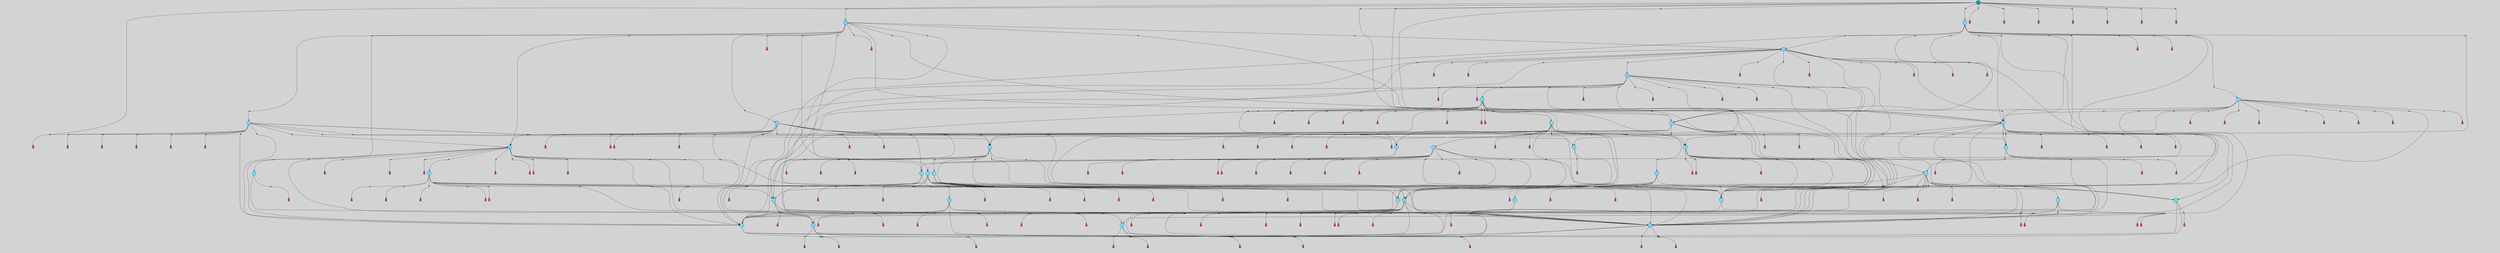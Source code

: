 // File exported with GEGELATI v1.3.1
// On the 2024-04-11 14:32:03
// With the File::TPGGraphDotExporter
digraph{
	graph[pad = "0.212, 0.055" bgcolor = lightgray]
	node[shape=circle style = filled label = ""]
		T0 [fillcolor="#66ddff"]
		T2 [fillcolor="#66ddff"]
		T3 [fillcolor="#66ddff"]
		T4 [fillcolor="#66ddff"]
		T5 [fillcolor="#66ddff"]
		T6 [fillcolor="#66ddff"]
		T7 [fillcolor="#66ddff"]
		T8 [fillcolor="#66ddff"]
		T12 [fillcolor="#66ddff"]
		T134 [fillcolor="#66ddff"]
		T157 [fillcolor="#66ddff"]
		T244 [fillcolor="#66ddff"]
		T441 [fillcolor="#66ddff"]
		T512 [fillcolor="#66ddff"]
		T1121 [fillcolor="#66ddff"]
		T1189 [fillcolor="#66ddff"]
		T1239 [fillcolor="#66ddff"]
		T1623 [fillcolor="#66ddff"]
		T1702 [fillcolor="#66ddff"]
		T1782 [fillcolor="#66ddff"]
		T2262 [fillcolor="#66ddff"]
		T2279 [fillcolor="#66ddff"]
		T2290 [fillcolor="#66ddff"]
		T2334 [fillcolor="#66ddff"]
		T2623 [fillcolor="#66ddff"]
		T2747 [fillcolor="#66ddff"]
		T1267 [fillcolor="#66ddff"]
		T3099 [fillcolor="#66ddff"]
		T3706 [fillcolor="#66ddff"]
		T5113 [fillcolor="#66ddff"]
		T5267 [fillcolor="#66ddff"]
		T5515 [fillcolor="#66ddff"]
		T5820 [fillcolor="#66ddff"]
		T6221 [fillcolor="#66ddff"]
		T6707 [fillcolor="#66ddff"]
		T6937 [fillcolor="#66ddff"]
		T7351 [fillcolor="#66ddff"]
		T8068 [fillcolor="#1199bb"]
		P214166 [fillcolor="#cccccc" shape=point] //
		I214166 [shape=box style=invis label="5|1&2|0#0|5#1|1#3|3#3|1#2|7&#92;n5|4&2|0#3|3#3|3#3|4#4|1#1|0&#92;n1|0&0|3#2|2#4|2#0|6#0|1#3|0&#92;n6|3&3|7#0|3#3|0#1|6#4|3#3|1&#92;n2|1&3|2#3|1#2|7#0|6#0|6#3|0&#92;n4|7&2|4#0|1#2|0#2|4#0|0#3|5&#92;n3|6&4|3#4|1#2|5#2|6#0|0#1|4&#92;n5|1&3|4#0|1#0|6#1|6#3|0#3|0&#92;n0|5&0|3#1|5#3|7#1|7#3|0#4|7&#92;n"]
		P214166 -> I214166[style=invis]
		A93017 [fillcolor="#ff3366" shape=box margin=0.03 width=0 height=0 label="0"]
		T0 -> P214166 -> A93017
		P214167 [fillcolor="#cccccc" shape=point] //
		I214167 [shape=box style=invis label="6|0&2|6#0|7#1|6#0|5#0|2#1|5&#92;n0|0&0|7#0|3#2|7#0|6#0|5#1|2&#92;n7|1&1|2#2|7#2|1#2|2#0|0#3|7&#92;n2|7&2|2#4|5#3|0#0|4#1|5#4|6&#92;n1|4&2|0#2|3#4|2#2|7#2|5#1|6&#92;n0|7&3|4#0|7#4|4#0|0#0|2#0|7&#92;n"]
		P214167 -> I214167[style=invis]
		A93018 [fillcolor="#ff3366" shape=box margin=0.03 width=0 height=0 label="1"]
		T0 -> P214167 -> A93018
		P214168 [fillcolor="#cccccc" shape=point] //
		I214168 [shape=box style=invis label="2|0&1|4#4|6#2|6#0|7#4|4#3|3&#92;n7|6&0|4#0|5#3|7#1|3#3|1#4|3&#92;n1|5&2|2#0|7#0|5#2|3#3|4#0|0&#92;n"]
		P214168 -> I214168[style=invis]
		A93019 [fillcolor="#ff3366" shape=box margin=0.03 width=0 height=0 label="2"]
		T2 -> P214168 -> A93019
		P214169 [fillcolor="#cccccc" shape=point] //
		I214169 [shape=box style=invis label="1|0&4|4#1|0#2|7#3|2#2|1#0|7&#92;n1|3&1|4#2|0#1|2#3|7#4|2#1|3&#92;n7|4&4|0#0|5#4|1#1|1#0|0#2|4&#92;n"]
		P214169 -> I214169[style=invis]
		A93020 [fillcolor="#ff3366" shape=box margin=0.03 width=0 height=0 label="3"]
		T2 -> P214169 -> A93020
		P214170 [fillcolor="#cccccc" shape=point] //
		I214170 [shape=box style=invis label="6|1&1|7#4|4#4|4#4|0#2|5#3|7&#92;n3|5&4|4#1|6#3|1#4|6#4|1#1|5&#92;n2|1&3|4#3|1#0|6#0|4#1|3#3|3&#92;n3|3&1|4#3|1#2|4#0|6#0|3#2|4&#92;n5|0&4|1#3|2#0|6#2|2#1|4#4|4&#92;n"]
		P214170 -> I214170[style=invis]
		A93021 [fillcolor="#ff3366" shape=box margin=0.03 width=0 height=0 label="3"]
		T3 -> P214170 -> A93021
		P214171 [fillcolor="#cccccc" shape=point] //
		I214171 [shape=box style=invis label="0|2&4|1#3|0#2|4#3|4#1|3#1|6&#92;n1|5&4|6#2|5#3|6#0|6#2|3#2|3&#92;n6|4&2|3#3|4#4|5#4|3#4|3#2|2&#92;n4|1&1|0#0|6#4|3#1|5#3|3#0|6&#92;n7|4&0|5#3|5#2|5#1|0#4|7#3|1&#92;n6|6&0|4#3|7#1|2#4|4#2|6#2|2&#92;n"]
		P214171 -> I214171[style=invis]
		A93022 [fillcolor="#ff3366" shape=box margin=0.03 width=0 height=0 label="4"]
		T3 -> P214171 -> A93022
		P214172 [fillcolor="#cccccc" shape=point] //
		I214172 [shape=box style=invis label="2|1&3|1#0|5#1|5#1|0#3|2#1|0&#92;n3|6&3|3#3|0#0|2#1|5#2|0#4|5&#92;n5|7&0|1#0|6#2|2#4|1#0|6#3|3&#92;n0|4&1|5#3|1#0|0#3|4#4|5#0|4&#92;n1|7&0|2#4|3#4|3#2|5#0|4#0|4&#92;n3|5&2|3#0|1#3|3#2|5#4|6#1|4&#92;n"]
		P214172 -> I214172[style=invis]
		A93023 [fillcolor="#ff3366" shape=box margin=0.03 width=0 height=0 label="4"]
		T4 -> P214172 -> A93023
		P214173 [fillcolor="#cccccc" shape=point] //
		I214173 [shape=box style=invis label="7|6&3|2#2|0#2|0#1|0#0|2#3|7&#92;n6|4&2|2#1|1#2|7#2|3#4|2#4|6&#92;n6|6&3|6#4|5#1|1#0|5#0|5#0|7&#92;n6|1&3|6#2|2#3|2#0|6#0|0#1|5&#92;n5|4&3|7#1|4#3|3#4|1#1|5#3|7&#92;n4|2&2|1#4|1#1|3#4|7#3|2#1|4&#92;n"]
		P214173 -> I214173[style=invis]
		A93024 [fillcolor="#ff3366" shape=box margin=0.03 width=0 height=0 label="5"]
		T4 -> P214173 -> A93024
		P214174 [fillcolor="#cccccc" shape=point] //
		I214174 [shape=box style=invis label="4|3&4|7#0|3#2|7#0|6#4|3#0|4&#92;n6|0&0|0#4|6#1|6#4|2#4|2#0|2&#92;n"]
		P214174 -> I214174[style=invis]
		A93025 [fillcolor="#ff3366" shape=box margin=0.03 width=0 height=0 label="5"]
		T5 -> P214174 -> A93025
		P214175 [fillcolor="#cccccc" shape=point] //
		I214175 [shape=box style=invis label="7|3&0|3#2|4#3|4#3|5#3|0#0|4&#92;n"]
		P214175 -> I214175[style=invis]
		A93026 [fillcolor="#ff3366" shape=box margin=0.03 width=0 height=0 label="6"]
		T5 -> P214175 -> A93026
		P214176 [fillcolor="#cccccc" shape=point] //
		I214176 [shape=box style=invis label="0|4&2|7#3|7#4|2#3|4#2|7#4|4&#92;n"]
		P214176 -> I214176[style=invis]
		A93027 [fillcolor="#ff3366" shape=box margin=0.03 width=0 height=0 label="6"]
		T6 -> P214176 -> A93027
		P214177 [fillcolor="#cccccc" shape=point] //
		I214177 [shape=box style=invis label="4|3&4|4#1|4#4|2#0|7#2|6#2|5&#92;n2|1&3|5#2|6#3|5#4|7#1|5#0|1&#92;n0|3&0|6#1|2#4|0#4|1#4|2#4|4&#92;n3|0&4|0#1|5#2|4#0|3#4|6#3|5&#92;n6|2&2|3#2|6#2|6#0|5#4|7#2|7&#92;n"]
		P214177 -> I214177[style=invis]
		A93028 [fillcolor="#ff3366" shape=box margin=0.03 width=0 height=0 label="7"]
		T6 -> P214177 -> A93028
		P214178 [fillcolor="#cccccc" shape=point] //
		I214178 [shape=box style=invis label="4|6&2|3#2|3#1|0#3|7#2|6#0|7&#92;n7|0&2|5#3|7#1|5#3|6#0|7#3|5&#92;n"]
		P214178 -> I214178[style=invis]
		A93029 [fillcolor="#ff3366" shape=box margin=0.03 width=0 height=0 label="7"]
		T7 -> P214178 -> A93029
		P214179 [fillcolor="#cccccc" shape=point] //
		I214179 [shape=box style=invis label="4|1&3|3#4|6#0|3#0|6#2|7#1|6&#92;n7|5&1|6#1|0#3|3#0|2#3|0#2|7&#92;n2|6&1|6#0|7#2|5#1|4#0|3#2|6&#92;n1|6&1|1#2|1#4|7#1|4#1|2#2|5&#92;n3|1&1|6#0|2#3|0#0|5#0|7#1|6&#92;n2|2&3|4#4|7#0|3#3|7#0|2#3|6&#92;n0|1&3|5#4|5#1|3#4|6#0|3#0|5&#92;n4|2&4|2#0|7#0|4#3|5#1|6#2|3&#92;n"]
		P214179 -> I214179[style=invis]
		A93030 [fillcolor="#ff3366" shape=box margin=0.03 width=0 height=0 label="8"]
		T7 -> P214179 -> A93030
		P214180 [fillcolor="#cccccc" shape=point] //
		I214180 [shape=box style=invis label="6|2&1|5#0|6#1|1#1|3#2|7#1|2&#92;n"]
		P214180 -> I214180[style=invis]
		A93031 [fillcolor="#ff3366" shape=box margin=0.03 width=0 height=0 label="8"]
		T8 -> P214180 -> A93031
		P214181 [fillcolor="#cccccc" shape=point] //
		I214181 [shape=box style=invis label="4|0&3|4#4|4#3|7#0|3#0|4#3|4&#92;n"]
		P214181 -> I214181[style=invis]
		A93032 [fillcolor="#ff3366" shape=box margin=0.03 width=0 height=0 label="0"]
		T8 -> P214181 -> A93032
		T4 -> P214176
		P214182 [fillcolor="#cccccc" shape=point] //
		I214182 [shape=box style=invis label="4|0&0|1#0|0#0|5#1|5#0|7#0|6&#92;n1|7&0|2#0|4#1|4#3|3#0|2#4|3&#92;n"]
		P214182 -> I214182[style=invis]
		A93033 [fillcolor="#ff3366" shape=box margin=0.03 width=0 height=0 label="1"]
		T5 -> P214182 -> A93033
		T6 -> P214172
		T12 -> P214177
		T12 -> P214172
		P214183 [fillcolor="#cccccc" shape=point] //
		I214183 [shape=box style=invis label="2|1&3|5#2|6#3|5#4|7#1|5#0|1&#92;n0|3&0|6#1|2#4|0#4|1#4|2#4|4&#92;n3|0&2|5#3|1#2|4#3|5#1|7#4|0&#92;n3|0&4|0#1|5#2|4#2|3#4|6#3|5&#92;n6|2&2|3#2|6#2|6#0|5#4|7#2|7&#92;n"]
		P214183 -> I214183[style=invis]
		A93034 [fillcolor="#ff3366" shape=box margin=0.03 width=0 height=0 label="7"]
		T12 -> P214183 -> A93034
		T12 -> P214181
		P214184 [fillcolor="#cccccc" shape=point] //
		I214184 [shape=box style=invis label="6|2&1|5#0|6#1|1#1|3#2|7#1|2&#92;n6|6&4|2#3|5#3|2#0|5#3|6#1|7&#92;n"]
		P214184 -> I214184[style=invis]
		A93035 [fillcolor="#ff3366" shape=box margin=0.03 width=0 height=0 label="8"]
		T134 -> P214184 -> A93035
		T134 -> P214181
		T134 -> P214170
		T134 -> P214176
		T157 -> P214180
		P214185 [fillcolor="#cccccc" shape=point] //
		I214185 [shape=box style=invis label="4|0&3|4#4|4#4|7#0|3#0|4#3|4&#92;n"]
		P214185 -> I214185[style=invis]
		A93036 [fillcolor="#ff3366" shape=box margin=0.03 width=0 height=0 label="0"]
		T157 -> P214185 -> A93036
		P214186 [fillcolor="#cccccc" shape=point] //
		I214186 [shape=box style=invis label="6|6&4|7#3|5#3|5#0|7#4|3#3|7&#92;n7|4&4|0#0|5#4|1#1|1#0|0#2|4&#92;n1|3&1|4#2|0#1|2#3|7#4|2#1|3&#92;n3|0&4|4#1|0#2|7#3|2#2|1#0|7&#92;n"]
		P214186 -> I214186[style=invis]
		T157 -> P214186 -> T5
		P214187 [fillcolor="#cccccc" shape=point] //
		I214187 [shape=box style=invis label="2|3&2|1#3|1#0|5#2|7#0|2#2|4&#92;n6|3&1|2#3|5#0|6#2|3#4|0#0|1&#92;n5|7&2|5#4|6#1|6#1|6#4|1#2|0&#92;n2|2&4|7#4|3#0|2#2|6#0|5#4|0&#92;n"]
		P214187 -> I214187[style=invis]
		A93037 [fillcolor="#ff3366" shape=box margin=0.03 width=0 height=0 label="2"]
		T157 -> P214187 -> A93037
		T157 -> P214167
		P214188 [fillcolor="#cccccc" shape=point] //
		I214188 [shape=box style=invis label="1|5&4|6#2|5#3|6#0|6#2|3#2|3&#92;n0|2&4|1#3|0#2|4#3|4#1|3#1|6&#92;n3|1&1|1#3|4#1|7#0|0#1|6#4|0&#92;n6|4&3|3#3|4#4|5#4|3#4|3#2|2&#92;n7|4&0|5#3|5#2|5#1|0#4|7#3|1&#92;n6|6&0|4#3|7#1|2#4|4#2|6#2|2&#92;n"]
		P214188 -> I214188[style=invis]
		A93038 [fillcolor="#ff3366" shape=box margin=0.03 width=0 height=0 label="4"]
		T244 -> P214188 -> A93038
		T244 -> P214177
		T244 -> P214181
		P214189 [fillcolor="#cccccc" shape=point] //
		I214189 [shape=box style=invis label="3|0&1|7#0|7#0|4#0|0#1|5#1|2&#92;n"]
		P214189 -> I214189[style=invis]
		T244 -> P214189 -> T6
		P214190 [fillcolor="#cccccc" shape=point] //
		I214190 [shape=box style=invis label="6|0&0|0#4|6#1|3#4|2#4|2#0|2&#92;n"]
		P214190 -> I214190[style=invis]
		A93039 [fillcolor="#ff3366" shape=box margin=0.03 width=0 height=0 label="5"]
		T441 -> P214190 -> A93039
		P214191 [fillcolor="#cccccc" shape=point] //
		I214191 [shape=box style=invis label="4|1&3|3#4|6#0|3#0|6#2|7#1|6&#92;n7|5&1|6#1|0#3|3#0|2#3|0#2|7&#92;n2|6&1|6#0|7#2|5#1|4#0|3#2|6&#92;n0|1&3|5#4|5#1|3#4|6#0|3#0|5&#92;n2|2&3|4#4|7#0|3#3|7#0|2#1|6&#92;n1|6&1|1#2|1#4|7#1|4#1|2#2|5&#92;n4|2&4|2#0|7#0|4#3|5#1|6#2|3&#92;n"]
		P214191 -> I214191[style=invis]
		A93040 [fillcolor="#ff3366" shape=box margin=0.03 width=0 height=0 label="8"]
		T441 -> P214191 -> A93040
		P214192 [fillcolor="#cccccc" shape=point] //
		I214192 [shape=box style=invis label="6|0&4|5#3|2#0|2#0|7#4|2#0|1&#92;n"]
		P214192 -> I214192[style=invis]
		T441 -> P214192 -> T134
		T441 -> P214168
		P214193 [fillcolor="#cccccc" shape=point] //
		I214193 [shape=box style=invis label="3|0&2|5#0|0#3|0#4|0#0|7#4|6&#92;n2|7&0|6#0|1#2|3#1|4#3|3#2|2&#92;n"]
		P214193 -> I214193[style=invis]
		T512 -> P214193 -> T12
		P214194 [fillcolor="#cccccc" shape=point] //
		I214194 [shape=box style=invis label="3|0&3|5#3|2#0|5#2|2#1|4#4|2&#92;n4|3&4|7#0|3#2|7#0|6#4|3#0|4&#92;n1|4&2|0#2|4#0|7#0|2#1|0#4|2&#92;n6|0&0|0#4|6#1|7#4|2#4|2#0|6&#92;n"]
		P214194 -> I214194[style=invis]
		T512 -> P214194 -> T5
		P214195 [fillcolor="#cccccc" shape=point] //
		I214195 [shape=box style=invis label="7|2&0|3#1|6#1|1#4|5#0|1#0|3&#92;n3|0&1|7#0|0#0|4#0|0#1|5#1|2&#92;n"]
		P214195 -> I214195[style=invis]
		T512 -> P214195 -> T6
		P214196 [fillcolor="#cccccc" shape=point] //
		I214196 [shape=box style=invis label="6|1&1|4#1|6#2|1#4|5#3|1#4|0&#92;n0|0&0|3#1|6#2|0#4|3#3|3#4|5&#92;n7|3&3|6#3|7#4|1#2|5#3|4#0|2&#92;n3|4&2|7#0|2#1|6#4|3#1|6#0|5&#92;n2|7&2|0#4|5#2|5#0|3#4|4#4|6&#92;n5|6&2|6#4|3#4|3#1|6#3|7#4|0&#92;n1|5&4|6#2|0#3|6#0|6#2|3#2|3&#92;n4|7&2|4#4|0#2|7#3|7#4|1#2|7&#92;n"]
		P214196 -> I214196[style=invis]
		A93041 [fillcolor="#ff3366" shape=box margin=0.03 width=0 height=0 label="4"]
		T512 -> P214196 -> A93041
		P214197 [fillcolor="#cccccc" shape=point] //
		I214197 [shape=box style=invis label="6|1&1|7#4|4#4|4#4|0#2|5#3|7&#92;n3|3&1|4#3|1#2|4#0|6#0|3#2|0&#92;n5|0&4|2#3|2#0|6#2|2#1|4#4|4&#92;n2|1&3|4#3|1#0|6#0|4#1|3#3|3&#92;n"]
		P214197 -> I214197[style=invis]
		A93042 [fillcolor="#ff3366" shape=box margin=0.03 width=0 height=0 label="3"]
		T512 -> P214197 -> A93042
		T512 -> P214182
		P214198 [fillcolor="#cccccc" shape=point] //
		I214198 [shape=box style=invis label="1|0&2|1#4|0#1|7#4|3#2|0#4|2&#92;n3|3&0|3#1|4#3|4#3|5#3|0#0|5&#92;n"]
		P214198 -> I214198[style=invis]
		T1121 -> P214198 -> T12
		P214199 [fillcolor="#cccccc" shape=point] //
		I214199 [shape=box style=invis label="6|0&3|0#4|6#1|6#4|2#4|2#0|2&#92;n5|3&1|6#3|0#3|6#0|1#1|2#4|3&#92;n"]
		P214199 -> I214199[style=invis]
		A93043 [fillcolor="#ff3366" shape=box margin=0.03 width=0 height=0 label="5"]
		T1121 -> P214199 -> A93043
		P214200 [fillcolor="#cccccc" shape=point] //
		I214200 [shape=box style=invis label="6|2&2|3#2|6#2|6#0|5#4|7#2|7&#92;n7|5&1|5#4|4#0|1#2|1#3|3#4|3&#92;n3|4&0|6#0|5#1|6#1|5#4|3#1|1&#92;n0|3&0|6#1|2#4|0#4|1#4|2#4|4&#92;n2|1&3|2#2|6#3|5#4|7#1|5#0|1&#92;n3|0&4|0#1|5#2|4#0|3#4|6#3|5&#92;n4|3&4|4#1|4#4|2#0|7#2|6#4|5&#92;n"]
		P214200 -> I214200[style=invis]
		A93044 [fillcolor="#ff3366" shape=box margin=0.03 width=0 height=0 label="7"]
		T1121 -> P214200 -> A93044
		P214201 [fillcolor="#cccccc" shape=point] //
		I214201 [shape=box style=invis label="4|0&3|4#4|4#3|7#0|3#0|4#3|7&#92;n"]
		P214201 -> I214201[style=invis]
		A93045 [fillcolor="#ff3366" shape=box margin=0.03 width=0 height=0 label="0"]
		T1121 -> P214201 -> A93045
		P214202 [fillcolor="#cccccc" shape=point] //
		I214202 [shape=box style=invis label="6|5&4|2#1|1#4|4#2|6#4|6#0|5&#92;n0|0&0|0#3|5#1|1#3|6#1|2#1|1&#92;n3|1&1|1#3|4#3|4#0|6#0|4#3|6&#92;n3|1&2|7#4|5#2|2#3|0#3|6#2|4&#92;n"]
		P214202 -> I214202[style=invis]
		A93046 [fillcolor="#ff3366" shape=box margin=0.03 width=0 height=0 label="5"]
		T1121 -> P214202 -> A93046
		P214203 [fillcolor="#cccccc" shape=point] //
		I214203 [shape=box style=invis label="2|1&3|4#0|3#3|0#2|4#0|7#1|3&#92;n7|6&1|2#2|2#1|6#0|4#3|0#4|2&#92;n6|0&3|1#2|7#1|0#2|7#0|0#2|1&#92;n2|1&0|0#1|6#1|4#3|2#1|5#3|4&#92;n6|5&3|4#0|5#3|5#4|3#4|0#2|0&#92;n4|2&1|6#4|3#1|0#0|5#1|1#1|1&#92;n"]
		P214203 -> I214203[style=invis]
		A93047 [fillcolor="#ff3366" shape=box margin=0.03 width=0 height=0 label="7"]
		T1121 -> P214203 -> A93047
		P214204 [fillcolor="#cccccc" shape=point] //
		I214204 [shape=box style=invis label="6|3&1|0#1|2#0|1#4|6#1|7#4|0&#92;n7|0&0|5#0|5#1|1#0|5#4|2#3|6&#92;n6|3&0|0#3|0#2|6#1|6#4|0#2|3&#92;n2|2&3|2#2|0#0|0#4|7#0|7#3|4&#92;n"]
		P214204 -> I214204[style=invis]
		A93048 [fillcolor="#ff3366" shape=box margin=0.03 width=0 height=0 label="3"]
		T1121 -> P214204 -> A93048
		T1121 -> P214174
		P214205 [fillcolor="#cccccc" shape=point] //
		I214205 [shape=box style=invis label="7|6&0|4#0|5#3|7#1|3#3|1#4|3&#92;n2|0&3|4#4|6#2|6#0|7#4|4#3|3&#92;n"]
		P214205 -> I214205[style=invis]
		A93049 [fillcolor="#ff3366" shape=box margin=0.03 width=0 height=0 label="2"]
		T1121 -> P214205 -> A93049
		P214206 [fillcolor="#cccccc" shape=point] //
		I214206 [shape=box style=invis label="6|0&1|6#1|0#3|5#1|5#3|6#2|4&#92;n0|5&1|3#0|1#2|3#2|6#3|0#1|3&#92;n"]
		P214206 -> I214206[style=invis]
		T1121 -> P214206 -> T134
		P214207 [fillcolor="#cccccc" shape=point] //
		I214207 [shape=box style=invis label="0|2&4|1#3|0#2|4#3|4#1|3#1|6&#92;n6|6&0|4#3|7#1|2#4|4#2|6#2|2&#92;n6|4&2|3#3|4#4|5#4|3#4|3#2|2&#92;n4|1&1|0#0|6#4|3#2|5#3|3#0|6&#92;n7|4&0|5#3|5#2|5#1|0#4|7#3|1&#92;n1|5&4|6#2|5#3|6#0|6#2|3#2|3&#92;n"]
		P214207 -> I214207[style=invis]
		A93050 [fillcolor="#ff3366" shape=box margin=0.03 width=0 height=0 label="4"]
		T1121 -> P214207 -> A93050
		P214208 [fillcolor="#cccccc" shape=point] //
		I214208 [shape=box style=invis label="1|0&2|1#4|0#4|7#4|3#2|0#4|2&#92;n"]
		P214208 -> I214208[style=invis]
		T1189 -> P214208 -> T12
		T1189 -> P214200
		P214209 [fillcolor="#cccccc" shape=point] //
		I214209 [shape=box style=invis label="6|1&0|5#2|4#3|5#4|6#0|5#2|4&#92;n4|0&0|1#0|0#1|5#1|5#0|7#2|6&#92;n"]
		P214209 -> I214209[style=invis]
		A93051 [fillcolor="#ff3366" shape=box margin=0.03 width=0 height=0 label="1"]
		T1189 -> P214209 -> A93051
		P214210 [fillcolor="#cccccc" shape=point] //
		I214210 [shape=box style=invis label="4|7&1|1#4|6#0|7#1|6#4|2#3|1&#92;n5|3&1|2#3|0#1|3#4|0#4|7#4|3&#92;n0|2&4|2#2|2#1|7#1|6#0|3#1|7&#92;n6|0&3|7#1|3#0|1#1|1#4|3#1|5&#92;n"]
		P214210 -> I214210[style=invis]
		A93052 [fillcolor="#ff3366" shape=box margin=0.03 width=0 height=0 label="8"]
		T1189 -> P214210 -> A93052
		P214211 [fillcolor="#cccccc" shape=point] //
		I214211 [shape=box style=invis label="3|1&0|6#3|0#0|1#1|3#3|5#2|6&#92;n1|0&3|4#4|4#3|4#0|3#0|4#3|7&#92;n4|4&3|3#1|7#1|1#0|1#0|0#1|2&#92;n"]
		P214211 -> I214211[style=invis]
		A93053 [fillcolor="#ff3366" shape=box margin=0.03 width=0 height=0 label="0"]
		T1189 -> P214211 -> A93053
		P214212 [fillcolor="#cccccc" shape=point] //
		I214212 [shape=box style=invis label="3|0&4|7#4|4#1|0#0|0#4|0#3|1&#92;n1|4&1|6#2|1#1|7#0|5#1|1#0|6&#92;n"]
		P214212 -> I214212[style=invis]
		T1189 -> P214212 -> T4
		P214213 [fillcolor="#cccccc" shape=point] //
		I214213 [shape=box style=invis label="5|0&3|4#3|4#0|1#2|6#0|6#3|3&#92;n0|1&4|2#0|0#2|3#2|2#4|2#3|5&#92;n2|6&1|3#2|6#2|0#4|0#4|6#1|0&#92;n6|6&3|0#2|0#3|4#4|5#1|4#0|1&#92;n"]
		P214213 -> I214213[style=invis]
		A93054 [fillcolor="#ff3366" shape=box margin=0.03 width=0 height=0 label="0"]
		T1189 -> P214213 -> A93054
		P214214 [fillcolor="#cccccc" shape=point] //
		I214214 [shape=box style=invis label="3|0&2|5#2|0#3|0#4|0#0|7#4|6&#92;n2|1&3|5#3|6#2|0#4|6#0|0#3|5&#92;n"]
		P214214 -> I214214[style=invis]
		T1189 -> P214214 -> T8
		P214215 [fillcolor="#cccccc" shape=point] //
		I214215 [shape=box style=invis label="6|4&3|1#2|6#4|0#2|5#2|4#2|4&#92;n1|0&2|5#3|5#4|2#0|1#2|4#3|7&#92;n"]
		P214215 -> I214215[style=invis]
		T1189 -> P214215 -> T6
		P214216 [fillcolor="#cccccc" shape=point] //
		I214216 [shape=box style=invis label="5|7&0|3#4|1#3|0#2|2#0|4#2|1&#92;n1|0&4|4#0|3#0|2#4|7#4|5#3|0&#92;n"]
		P214216 -> I214216[style=invis]
		T1189 -> P214216 -> T157
		P214217 [fillcolor="#cccccc" shape=point] //
		I214217 [shape=box style=invis label="2|0&4|5#3|5#0|7#0|1#2|6#2|2&#92;n4|4&2|1#2|3#0|4#4|7#1|0#4|6&#92;n4|7&1|0#2|7#4|6#3|4#3|5#0|5&#92;n3|5&4|2#1|4#1|0#1|5#1|4#0|4&#92;n"]
		P214217 -> I214217[style=invis]
		T1189 -> P214217 -> T8
		T1239 -> P214193
		P214218 [fillcolor="#cccccc" shape=point] //
		I214218 [shape=box style=invis label="0|5&1|3#4|6#3|6#1|7#3|0#4|0&#92;n5|5&3|6#0|7#4|5#4|3#1|1#4|1&#92;n6|1&0|4#4|6#2|0#3|6#3|2#4|3&#92;n3|0&0|0#3|5#1|0#4|5#2|7#3|2&#92;n0|1&4|1#4|5#3|2#0|6#2|2#1|7&#92;n7|1&3|5#0|5#3|6#3|2#3|4#1|6&#92;n3|0&2|4#1|7#2|5#4|3#0|4#4|6&#92;n1|1&2|2#0|1#4|6#4|4#0|4#3|2&#92;n0|6&0|0#1|1#2|3#3|0#0|1#3|3&#92;n"]
		P214218 -> I214218[style=invis]
		A93055 [fillcolor="#ff3366" shape=box margin=0.03 width=0 height=0 label="5"]
		T1239 -> P214218 -> A93055
		P214219 [fillcolor="#cccccc" shape=point] //
		I214219 [shape=box style=invis label="3|0&1|7#0|0#0|4#0|0#0|5#1|2&#92;n0|6&1|2#1|5#3|2#3|5#2|4#0|3&#92;n0|1&0|6#2|4#0|6#3|0#2|1#0|3&#92;n0|4&1|7#1|5#4|5#3|1#1|0#1|0&#92;n"]
		P214219 -> I214219[style=invis]
		T1239 -> P214219 -> T6
		P214220 [fillcolor="#cccccc" shape=point] //
		I214220 [shape=box style=invis label="6|0&3|6#2|7#1|0#0|7#0|0#2|1&#92;n4|4&1|0#2|5#0|0#0|4#3|3#2|6&#92;n2|0&0|0#1|6#1|4#3|2#2|5#3|4&#92;n6|5&3|4#0|5#3|4#4|3#4|0#2|0&#92;n4|2&1|6#4|3#1|3#0|5#1|1#1|5&#92;n0|7&3|5#0|4#4|6#0|4#2|4#1|5&#92;n3|0&1|7#1|2#2|4#2|4#1|2#0|2&#92;n"]
		P214220 -> I214220[style=invis]
		T1239 -> P214220 -> T1189
		P214221 [fillcolor="#cccccc" shape=point] //
		I214221 [shape=box style=invis label="6|0&3|1#2|7#1|0#2|7#0|0#2|1&#92;n7|6&1|2#2|2#1|6#0|4#3|0#4|2&#92;n6|5&3|4#0|5#1|5#4|3#4|0#2|0&#92;n2|1&0|0#1|6#1|3#3|2#1|5#3|4&#92;n2|1&3|4#0|3#3|0#2|4#0|7#0|3&#92;n"]
		P214221 -> I214221[style=invis]
		A93056 [fillcolor="#ff3366" shape=box margin=0.03 width=0 height=0 label="7"]
		T1239 -> P214221 -> A93056
		P214222 [fillcolor="#cccccc" shape=point] //
		I214222 [shape=box style=invis label="6|0&3|5#3|2#0|2#0|7#4|2#3|1&#92;n"]
		P214222 -> I214222[style=invis]
		T1623 -> P214222 -> T134
		P214223 [fillcolor="#cccccc" shape=point] //
		I214223 [shape=box style=invis label="4|0&4|4#4|0#3|7#0|3#0|4#3|4&#92;n1|4&2|6#0|3#0|2#3|0#2|6#1|4&#92;n7|5&3|2#4|5#2|1#2|1#3|2#4|6&#92;n"]
		P214223 -> I214223[style=invis]
		A93057 [fillcolor="#ff3366" shape=box margin=0.03 width=0 height=0 label="0"]
		T1623 -> P214223 -> A93057
		P214224 [fillcolor="#cccccc" shape=point] //
		I214224 [shape=box style=invis label="1|2&3|0#0|6#4|2#0|2#4|5#2|1&#92;n1|0&3|4#4|4#3|4#0|3#0|4#3|7&#92;n"]
		P214224 -> I214224[style=invis]
		A93058 [fillcolor="#ff3366" shape=box margin=0.03 width=0 height=0 label="0"]
		T1623 -> P214224 -> A93058
		P214225 [fillcolor="#cccccc" shape=point] //
		I214225 [shape=box style=invis label="0|0&4|0#1|2#3|4#1|0#3|2#3|0&#92;n6|7&1|1#0|0#1|0#3|0#1|0#1|4&#92;n"]
		P214225 -> I214225[style=invis]
		T1623 -> P214225 -> T244
		P214226 [fillcolor="#cccccc" shape=point] //
		I214226 [shape=box style=invis label="3|1&4|5#3|6#4|3#3|3#2|2#1|7&#92;n2|6&1|6#0|7#2|5#1|4#0|3#2|6&#92;n4|2&4|2#0|7#0|4#3|5#1|6#2|3&#92;n3|1&1|6#0|2#3|0#2|5#0|7#1|6&#92;n0|1&3|5#4|5#1|3#4|6#0|3#0|5&#92;n6|0&1|0#3|6#2|0#3|0#0|1#2|4&#92;n2|2&4|4#4|7#0|3#3|7#0|2#3|6&#92;n"]
		P214226 -> I214226[style=invis]
		T1702 -> P214226 -> T12
		P214227 [fillcolor="#cccccc" shape=point] //
		I214227 [shape=box style=invis label="4|1&1|2#0|3#2|2#0|3#2|3#0|6&#92;n5|0&1|2#3|6#1|6#4|3#0|3#2|1&#92;n1|7&2|5#4|0#0|0#4|5#0|5#2|7&#92;n5|4&4|2#1|2#0|6#1|4#2|1#2|4&#92;n2|3&2|1#4|3#4|7#1|7#0|5#2|2&#92;n"]
		P214227 -> I214227[style=invis]
		A93059 [fillcolor="#ff3366" shape=box margin=0.03 width=0 height=0 label="4"]
		T1702 -> P214227 -> A93059
		P214228 [fillcolor="#cccccc" shape=point] //
		I214228 [shape=box style=invis label="0|6&1|6#2|5#3|4#4|5#0|7#4|7&#92;n7|1&1|2#2|3#2|1#2|2#0|0#3|7&#92;n7|1&2|7#3|3#0|6#4|5#3|7#4|4&#92;n2|7&2|2#4|0#0|0#0|4#4|5#0|6&#92;n0|4&2|2#0|1#4|4#2|2#3|4#1|3&#92;n3|2&0|0#1|2#0|1#4|5#0|7#4|6&#92;n1|7&3|1#4|6#0|3#1|4#3|4#4|2&#92;n0|2&2|6#2|1#4|4#4|7#4|6#1|0&#92;n0|0&2|3#3|6#2|3#4|1#1|5#0|0&#92;n"]
		P214228 -> I214228[style=invis]
		A93060 [fillcolor="#ff3366" shape=box margin=0.03 width=0 height=0 label="1"]
		T1702 -> P214228 -> A93060
		P214229 [fillcolor="#cccccc" shape=point] //
		I214229 [shape=box style=invis label="1|0&2|1#4|0#1|7#0|3#2|0#4|2&#92;n"]
		P214229 -> I214229[style=invis]
		T1702 -> P214229 -> T12
		P214230 [fillcolor="#cccccc" shape=point] //
		I214230 [shape=box style=invis label="3|5&4|2#1|4#1|0#1|5#1|4#0|4&#92;n4|7&1|0#2|7#4|5#3|4#3|5#0|5&#92;n4|4&2|1#0|3#0|4#4|7#1|0#4|6&#92;n2|0&4|5#3|5#0|7#0|1#2|6#2|2&#92;n"]
		P214230 -> I214230[style=invis]
		T1702 -> P214230 -> T441
		T1702 -> P214217
		P214231 [fillcolor="#cccccc" shape=point] //
		I214231 [shape=box style=invis label="2|3&1|4#0|7#2|4#1|2#0|7#0|4&#92;n2|0&4|6#1|6#0|6#3|7#4|0#3|2&#92;n3|2&0|4#3|7#1|2#4|4#2|6#1|2&#92;n3|6&1|1#4|3#3|4#0|5#0|5#4|4&#92;n0|4&2|6#2|1#0|3#4|2#3|5#1|7&#92;n6|4&2|3#3|4#4|5#4|3#4|3#2|2&#92;n"]
		P214231 -> I214231[style=invis]
		A93061 [fillcolor="#ff3366" shape=box margin=0.03 width=0 height=0 label="4"]
		T1782 -> P214231 -> A93061
		P214232 [fillcolor="#cccccc" shape=point] //
		I214232 [shape=box style=invis label="3|5&0|0#1|4#3|5#2|0#2|1#1|0&#92;n7|1&1|2#2|3#2|1#2|2#0|0#2|7&#92;n0|6&1|6#2|5#3|4#4|5#0|7#4|7&#92;n2|7&2|2#4|0#0|0#0|4#4|5#0|6&#92;n0|4&2|2#0|1#4|4#2|2#3|4#1|3&#92;n3|2&0|0#1|2#0|1#4|5#0|7#4|6&#92;n1|7&3|1#4|6#0|3#1|4#3|4#4|2&#92;n0|2&2|6#2|1#4|4#4|7#4|6#1|0&#92;n0|0&2|3#3|6#2|3#4|1#1|5#0|0&#92;n"]
		P214232 -> I214232[style=invis]
		A93062 [fillcolor="#ff3366" shape=box margin=0.03 width=0 height=0 label="1"]
		T1782 -> P214232 -> A93062
		P214233 [fillcolor="#cccccc" shape=point] //
		I214233 [shape=box style=invis label="1|0&2|1#4|0#1|7#0|3#2|5#4|2&#92;n5|4&4|4#1|1#1|3#0|7#1|4#0|4&#92;n"]
		P214233 -> I214233[style=invis]
		T1782 -> P214233 -> T512
		P214234 [fillcolor="#cccccc" shape=point] //
		I214234 [shape=box style=invis label="7|3&3|2#0|5#1|5#1|3#0|0#0|7&#92;n4|2&3|1#0|3#4|4#4|4#1|7#3|3&#92;n2|2&0|3#1|1#2|6#3|1#3|5#1|2&#92;n1|3&4|6#3|7#3|0#4|2#2|5#4|5&#92;n5|4&4|5#1|4#2|6#0|1#1|4#0|6&#92;n2|0&3|1#0|3#0|7#1|3#3|4#2|3&#92;n1|2&0|1#4|0#2|7#2|3#4|0#1|4&#92;n"]
		P214234 -> I214234[style=invis]
		T1782 -> P214234 -> T244
		P214235 [fillcolor="#cccccc" shape=point] //
		I214235 [shape=box style=invis label="4|5&2|5#3|6#0|5#0|0#1|0#1|5&#92;n1|5&4|3#0|3#1|7#2|6#3|0#0|0&#92;n3|6&1|6#0|5#0|5#4|0#4|5#0|0&#92;n7|0&1|6#0|5#1|3#3|2#2|5#1|0&#92;n"]
		P214235 -> I214235[style=invis]
		T1782 -> P214235 -> T12
		P214236 [fillcolor="#cccccc" shape=point] //
		I214236 [shape=box style=invis label="3|0&1|4#1|0#0|3#3|2#1|4#2|6&#92;n"]
		P214236 -> I214236[style=invis]
		A93063 [fillcolor="#ff3366" shape=box margin=0.03 width=0 height=0 label="1"]
		T1782 -> P214236 -> A93063
		P214237 [fillcolor="#cccccc" shape=point] //
		I214237 [shape=box style=invis label="4|0&4|4#4|4#3|7#1|3#0|4#3|4&#92;n2|3&4|1#1|3#0|0#1|4#3|7#0|0&#92;n6|4&1|1#3|5#2|2#1|3#1|3#1|7&#92;n"]
		P214237 -> I214237[style=invis]
		A93064 [fillcolor="#ff3366" shape=box margin=0.03 width=0 height=0 label="0"]
		T1782 -> P214237 -> A93064
		P214238 [fillcolor="#cccccc" shape=point] //
		I214238 [shape=box style=invis label="6|6&3|7#0|7#0|4#1|1#2|7#0|7&#92;n1|0&3|0#3|2#0|6#4|0#2|5#0|0&#92;n"]
		P214238 -> I214238[style=invis]
		A93065 [fillcolor="#ff3366" shape=box margin=0.03 width=0 height=0 label="0"]
		T1782 -> P214238 -> A93065
		P214239 [fillcolor="#cccccc" shape=point] //
		I214239 [shape=box style=invis label="1|7&0|3#0|0#4|7#2|1#3|4#3|3&#92;n1|1&3|4#0|3#3|0#2|3#0|7#2|2&#92;n7|0&0|2#0|4#4|4#0|4#2|3#0|5&#92;n7|1&3|1#2|6#0|6#3|6#0|3#2|6&#92;n2|2&1|0#1|4#3|2#2|1#3|4#0|2&#92;n5|4&0|1#4|6#2|0#3|2#2|0#3|7&#92;n1|4&2|1#0|6#3|4#3|5#4|0#0|7&#92;n7|5&1|2#0|3#4|3#4|0#1|2#3|3&#92;n2|1&0|3#2|0#0|3#0|6#0|6#1|3&#92;n4|4&2|1#0|0#3|7#3|7#1|7#0|6&#92;n"]
		P214239 -> I214239[style=invis]
		A93066 [fillcolor="#ff3366" shape=box margin=0.03 width=0 height=0 label="7"]
		T1782 -> P214239 -> A93066
		P214240 [fillcolor="#cccccc" shape=point] //
		I214240 [shape=box style=invis label="2|0&3|4#3|2#2|2#2|3#1|5#4|2&#92;n7|2&1|0#0|5#2|3#2|7#3|6#2|1&#92;n1|4&3|4#2|5#2|0#2|4#0|3#4|5&#92;n"]
		P214240 -> I214240[style=invis]
		A93067 [fillcolor="#ff3366" shape=box margin=0.03 width=0 height=0 label="0"]
		T1782 -> P214240 -> A93067
		T1782 -> P214217
		T1782 -> P214210
		T2262 -> P214231
		P214241 [fillcolor="#cccccc" shape=point] //
		I214241 [shape=box style=invis label="3|5&0|0#1|4#3|5#2|0#2|1#1|0&#92;n7|1&1|2#2|3#2|1#2|2#0|0#2|7&#92;n0|6&1|6#2|5#0|4#4|5#0|7#4|7&#92;n2|7&2|2#4|0#0|0#0|4#4|5#0|6&#92;n0|0&2|3#3|6#2|3#4|1#1|5#0|0&#92;n3|2&0|0#1|2#0|1#4|5#0|7#4|6&#92;n1|7&3|1#4|6#0|3#1|4#3|4#4|2&#92;n0|2&2|6#2|1#4|4#4|7#4|6#1|0&#92;n0|4&2|2#0|1#4|4#2|2#3|4#1|3&#92;n"]
		P214241 -> I214241[style=invis]
		A93068 [fillcolor="#ff3366" shape=box margin=0.03 width=0 height=0 label="1"]
		T2262 -> P214241 -> A93068
		T2262 -> P214234
		P214242 [fillcolor="#cccccc" shape=point] //
		I214242 [shape=box style=invis label="4|5&2|5#3|6#0|5#0|0#1|0#1|5&#92;n1|5&4|3#0|3#1|7#2|6#3|0#0|0&#92;n6|2&2|7#1|7#0|0#1|1#4|4#3|6&#92;n7|0&1|6#0|5#1|3#3|2#2|5#1|0&#92;n3|6&1|6#0|5#3|5#4|0#4|5#0|0&#92;n"]
		P214242 -> I214242[style=invis]
		T2262 -> P214242 -> T12
		P214243 [fillcolor="#cccccc" shape=point] //
		I214243 [shape=box style=invis label="3|0&1|4#1|0#4|3#3|2#1|4#2|6&#92;n0|2&2|3#4|4#3|3#2|5#2|0#1|4&#92;n0|5&3|4#3|4#0|1#3|6#3|2#3|6&#92;n"]
		P214243 -> I214243[style=invis]
		A93069 [fillcolor="#ff3366" shape=box margin=0.03 width=0 height=0 label="1"]
		T2262 -> P214243 -> A93069
		T2262 -> P214238
		P214244 [fillcolor="#cccccc" shape=point] //
		I214244 [shape=box style=invis label="7|2&1|0#0|5#2|3#4|7#3|6#2|1&#92;n2|0&3|4#3|2#2|2#2|3#1|5#4|2&#92;n1|4&3|4#2|5#2|0#2|4#0|3#4|5&#92;n7|0&4|4#3|6#2|4#3|4#4|4#4|6&#92;n"]
		P214244 -> I214244[style=invis]
		A93070 [fillcolor="#ff3366" shape=box margin=0.03 width=0 height=0 label="0"]
		T2262 -> P214244 -> A93070
		P214245 [fillcolor="#cccccc" shape=point] //
		I214245 [shape=box style=invis label="4|7&1|1#4|6#0|7#1|6#4|2#3|1&#92;n6|0&3|7#1|3#0|1#1|1#4|3#1|5&#92;n0|2&4|2#2|2#1|7#1|6#0|3#1|7&#92;n5|3&1|2#3|5#1|3#4|0#4|7#4|3&#92;n"]
		P214245 -> I214245[style=invis]
		A93071 [fillcolor="#ff3366" shape=box margin=0.03 width=0 height=0 label="8"]
		T2262 -> P214245 -> A93071
		P214246 [fillcolor="#cccccc" shape=point] //
		I214246 [shape=box style=invis label="3|3&0|7#3|4#2|2#4|2#1|5#4|2&#92;n2|0&4|6#1|6#1|6#3|7#4|0#3|2&#92;n3|2&0|4#3|7#1|2#4|4#2|6#1|2&#92;n3|6&1|1#4|3#3|4#0|5#0|5#4|4&#92;n2|3&1|4#0|7#2|4#1|2#0|7#0|4&#92;n6|4&2|3#3|4#4|5#4|3#4|3#4|2&#92;n"]
		P214246 -> I214246[style=invis]
		A93072 [fillcolor="#ff3366" shape=box margin=0.03 width=0 height=0 label="4"]
		T2262 -> P214246 -> A93072
		P214247 [fillcolor="#cccccc" shape=point] //
		I214247 [shape=box style=invis label="3|5&4|2#2|4#1|0#1|5#1|4#0|4&#92;n4|4&2|1#0|3#0|4#4|7#1|0#4|6&#92;n6|2&4|6#2|2#2|5#2|0#0|0#4|6&#92;n2|0&4|2#3|5#0|7#0|1#2|6#2|2&#92;n"]
		P214247 -> I214247[style=invis]
		T2262 -> P214247 -> T441
		P214248 [fillcolor="#cccccc" shape=point] //
		I214248 [shape=box style=invis label="3|0&0|7#1|1#1|1#3|1#0|4#2|1&#92;n4|0&3|1#1|6#1|6#3|1#3|1#4|7&#92;n5|5&3|1#3|3#2|0#0|2#3|7#0|3&#92;n5|7&1|4#2|0#3|0#3|1#4|5#0|3&#92;n6|6&1|5#3|6#1|0#3|0#1|0#4|3&#92;n"]
		P214248 -> I214248[style=invis]
		A93073 [fillcolor="#ff3366" shape=box margin=0.03 width=0 height=0 label="0"]
		T2262 -> P214248 -> A93073
		P214249 [fillcolor="#cccccc" shape=point] //
		I214249 [shape=box style=invis label="5|1&1|6#4|6#0|0#0|7#4|7#0|7&#92;n1|0&2|1#4|4#1|6#1|3#2|3#4|5&#92;n"]
		P214249 -> I214249[style=invis]
		T2279 -> P214249 -> T12
		T2279 -> P214203
		P214250 [fillcolor="#cccccc" shape=point] //
		I214250 [shape=box style=invis label="6|4&2|2#1|1#2|7#2|3#0|2#4|6&#92;n7|6&3|2#2|0#2|0#1|0#1|2#3|7&#92;n6|1&3|6#2|2#3|2#0|6#0|0#1|5&#92;n4|2&2|1#4|1#1|3#4|7#3|2#1|4&#92;n0|0&3|1#0|1#4|0#1|5#3|3#1|0&#92;n"]
		P214250 -> I214250[style=invis]
		A93074 [fillcolor="#ff3366" shape=box margin=0.03 width=0 height=0 label="5"]
		T2279 -> P214250 -> A93074
		P214251 [fillcolor="#cccccc" shape=point] //
		I214251 [shape=box style=invis label="3|4&0|1#1|4#0|2#2|5#3|7#4|0&#92;n1|7&4|7#0|5#0|3#1|0#1|2#2|3&#92;n3|5&2|1#3|2#0|6#2|3#0|7#3|2&#92;n6|6&0|4#4|7#0|1#2|7#2|4#2|7&#92;n4|0&2|3#4|0#3|1#1|4#1|7#1|2&#92;n4|5&3|6#2|6#3|4#4|4#2|7#4|4&#92;n0|0&2|6#1|2#0|1#0|2#1|1#4|0&#92;n6|4&3|0#3|3#3|3#4|2#2|3#1|6&#92;n1|6&4|0#2|2#1|6#3|4#4|1#2|5&#92;n"]
		P214251 -> I214251[style=invis]
		A93075 [fillcolor="#ff3366" shape=box margin=0.03 width=0 height=0 label="7"]
		T2279 -> P214251 -> A93075
		P214252 [fillcolor="#cccccc" shape=point] //
		I214252 [shape=box style=invis label="3|3&0|7#3|4#2|2#4|2#1|5#4|2&#92;n2|0&4|6#1|6#1|6#3|7#4|0#3|2&#92;n2|3&1|4#0|4#2|4#1|2#0|7#0|4&#92;n3|6&1|1#4|3#3|4#0|5#0|5#4|4&#92;n3|2&0|4#3|7#1|2#4|4#2|6#1|2&#92;n"]
		P214252 -> I214252[style=invis]
		A93076 [fillcolor="#ff3366" shape=box margin=0.03 width=0 height=0 label="4"]
		T2279 -> P214252 -> A93076
		P214253 [fillcolor="#cccccc" shape=point] //
		I214253 [shape=box style=invis label="5|4&2|0#1|6#2|0#4|6#1|3#0|0&#92;n6|5&1|5#4|2#4|4#4|5#1|7#2|7&#92;n2|0&1|6#0|4#3|5#2|3#1|4#4|2&#92;n"]
		P214253 -> I214253[style=invis]
		T2279 -> P214253 -> T1702
		T2279 -> P214217
		P214254 [fillcolor="#cccccc" shape=point] //
		I214254 [shape=box style=invis label="3|5&4|2#1|4#1|0#2|5#1|4#0|4&#92;n0|0&3|7#2|5#2|3#3|0#0|1#2|5&#92;n4|7&1|0#2|7#4|6#3|4#3|5#0|5&#92;n4|3&2|1#2|3#0|4#4|7#1|0#4|6&#92;n"]
		P214254 -> I214254[style=invis]
		T2279 -> P214254 -> T8
		P214255 [fillcolor="#cccccc" shape=point] //
		I214255 [shape=box style=invis label="0|4&4|5#0|4#1|1#4|4#1|7#0|7&#92;n2|4&1|4#3|7#1|2#4|0#4|5#1|1&#92;n3|0&3|5#0|5#0|4#3|1#3|3#1|3&#92;n2|2&3|0#4|0#2|6#0|2#3|1#2|2&#92;n"]
		P214255 -> I214255[style=invis]
		T2279 -> P214255 -> T1121
		P214256 [fillcolor="#cccccc" shape=point] //
		I214256 [shape=box style=invis label="3|0&1|5#3|3#3|4#4|7#3|1#2|0&#92;n0|7&0|4#0|2#4|6#4|5#1|1#1|5&#92;n"]
		P214256 -> I214256[style=invis]
		A93077 [fillcolor="#ff3366" shape=box margin=0.03 width=0 height=0 label="8"]
		T2290 -> P214256 -> A93077
		P214257 [fillcolor="#cccccc" shape=point] //
		I214257 [shape=box style=invis label="3|0&3|4#0|5#4|0#1|6#2|6#1|1&#92;n2|2&3|7#1|4#4|2#1|7#4|4#1|2&#92;n2|6&2|3#4|7#1|5#3|3#0|6#1|0&#92;n"]
		P214257 -> I214257[style=invis]
		T2290 -> P214257 -> T8
		P214258 [fillcolor="#cccccc" shape=point] //
		I214258 [shape=box style=invis label="6|7&1|1#1|4#0|1#4|3#0|3#3|5&#92;n3|3&0|7#3|4#2|2#4|2#1|5#4|2&#92;n2|0&4|6#1|6#1|6#3|7#4|0#3|2&#92;n2|3&1|4#0|7#4|4#1|2#0|7#0|4&#92;n3|6&1|1#4|3#3|4#0|5#0|5#4|4&#92;n3|2&0|4#3|7#1|2#4|4#2|6#1|2&#92;n6|4&2|3#3|4#4|5#4|3#4|3#4|2&#92;n"]
		P214258 -> I214258[style=invis]
		A93078 [fillcolor="#ff3366" shape=box margin=0.03 width=0 height=0 label="4"]
		T2290 -> P214258 -> A93078
		P214259 [fillcolor="#cccccc" shape=point] //
		I214259 [shape=box style=invis label="0|6&2|7#4|2#3|6#0|4#2|3#2|1&#92;n4|0&3|4#4|4#3|7#0|3#0|4#3|4&#92;n4|0&0|6#1|2#0|0#4|6#4|3#3|3&#92;n"]
		P214259 -> I214259[style=invis]
		A93079 [fillcolor="#ff3366" shape=box margin=0.03 width=0 height=0 label="0"]
		T2290 -> P214259 -> A93079
		T2290 -> P214177
		P214260 [fillcolor="#cccccc" shape=point] //
		I214260 [shape=box style=invis label="2|6&2|1#4|7#1|5#3|3#0|6#1|0&#92;n5|0&4|0#1|5#3|3#4|3#2|2#0|0&#92;n2|2&3|7#1|4#4|2#1|7#4|4#1|2&#92;n3|0&3|4#0|5#4|0#1|6#0|6#1|1&#92;n"]
		P214260 -> I214260[style=invis]
		T2290 -> P214260 -> T8
		P214261 [fillcolor="#cccccc" shape=point] //
		I214261 [shape=box style=invis label="2|0&4|5#3|6#0|7#0|1#2|6#2|2&#92;n2|6&3|0#2|0#0|7#1|1#2|4#4|5&#92;n4|4&2|1#2|3#0|4#4|7#1|0#4|6&#92;n1|5&4|2#1|4#1|0#1|2#1|4#0|4&#92;n"]
		P214261 -> I214261[style=invis]
		T2290 -> P214261 -> T8
		P214262 [fillcolor="#cccccc" shape=point] //
		I214262 [shape=box style=invis label="1|1&0|1#1|6#1|0#1|2#0|5#0|1&#92;n4|6&3|6#4|5#1|4#4|5#3|5#0|7&#92;n1|1&0|0#0|7#4|6#2|5#1|1#0|5&#92;n3|4&3|4#1|4#3|6#4|1#1|5#3|7&#92;n7|0&1|2#2|2#3|6#0|1#3|1#1|6&#92;n"]
		P214262 -> I214262[style=invis]
		A93080 [fillcolor="#ff3366" shape=box margin=0.03 width=0 height=0 label="5"]
		T2290 -> P214262 -> A93080
		P214263 [fillcolor="#cccccc" shape=point] //
		I214263 [shape=box style=invis label="3|4&0|1#0|5#4|6#0|6#1|6#1|4&#92;n3|0&0|3#1|0#2|7#1|5#3|2#2|7&#92;n7|3&3|2#4|6#2|4#3|4#1|4#3|7&#92;n3|7&4|0#4|3#2|6#3|7#0|6#3|5&#92;n6|5&1|0#4|7#3|3#0|7#2|1#1|6&#92;n3|6&1|2#2|2#3|2#2|4#4|2#4|1&#92;n3|0&0|5#3|6#2|1#1|5#0|6#2|3&#92;n0|3&3|7#1|1#1|3#3|1#3|5#1|1&#92;n7|6&0|1#0|4#3|5#0|2#2|0#0|5&#92;n"]
		P214263 -> I214263[style=invis]
		A93081 [fillcolor="#ff3366" shape=box margin=0.03 width=0 height=0 label="5"]
		T2334 -> P214263 -> A93081
		P214264 [fillcolor="#cccccc" shape=point] //
		I214264 [shape=box style=invis label="2|2&2|3#1|5#2|4#1|0#3|4#1|5&#92;n4|1&1|1#1|7#0|6#2|6#4|3#4|3&#92;n6|3&4|0#2|5#3|7#1|1#4|5#2|2&#92;n2|2&3|0#4|0#2|6#0|2#3|1#2|2&#92;n3|0&3|5#0|5#0|4#3|1#3|3#1|3&#92;n"]
		P214264 -> I214264[style=invis]
		T2334 -> P214264 -> T1121
		P214265 [fillcolor="#cccccc" shape=point] //
		I214265 [shape=box style=invis label="4|7&0|5#4|3#0|6#1|3#4|2#0|1&#92;n7|0&2|5#3|0#1|0#1|0#2|4#3|0&#92;n2|1&3|1#3|0#1|5#1|0#3|2#2|0&#92;n5|7&0|1#0|6#2|2#4|1#0|6#3|3&#92;n0|4&1|5#3|1#0|0#3|4#4|5#0|4&#92;n6|2&4|0#0|2#3|7#4|3#1|1#0|3&#92;n3|6&3|3#3|0#0|2#1|5#2|0#4|5&#92;n1|6&3|6#3|4#0|1#2|3#4|7#3|2&#92;n"]
		P214265 -> I214265[style=invis]
		A93082 [fillcolor="#ff3366" shape=box margin=0.03 width=0 height=0 label="4"]
		T2334 -> P214265 -> A93082
		P214266 [fillcolor="#cccccc" shape=point] //
		I214266 [shape=box style=invis label="7|3&4|4#2|4#2|1#1|2#2|5#0|5&#92;n1|2&2|6#0|0#3|6#1|7#4|6#2|6&#92;n5|6&4|1#3|3#4|6#0|1#3|2#3|5&#92;n1|0&4|1#3|6#1|7#0|4#0|7#1|3&#92;n3|4&1|5#1|1#1|7#4|3#1|7#4|4&#92;n7|2&4|0#0|7#0|3#4|1#2|1#4|6&#92;n7|4&3|2#1|0#3|6#4|0#1|4#1|1&#92;n7|4&0|0#3|3#1|0#4|3#4|7#3|7&#92;n0|3&2|0#2|4#0|0#1|3#4|0#1|0&#92;n"]
		P214266 -> I214266[style=invis]
		A93083 [fillcolor="#ff3366" shape=box margin=0.03 width=0 height=0 label="5"]
		T2334 -> P214266 -> A93083
		P214267 [fillcolor="#cccccc" shape=point] //
		I214267 [shape=box style=invis label="2|3&2|3#1|5#1|6#2|5#1|1#4|4&#92;n7|3&2|4#3|3#2|7#3|5#1|4#2|1&#92;n1|0&0|7#1|5#3|0#4|5#2|2#3|1&#92;n"]
		P214267 -> I214267[style=invis]
		A93084 [fillcolor="#ff3366" shape=box margin=0.03 width=0 height=0 label="2"]
		T2334 -> P214267 -> A93084
		P214268 [fillcolor="#cccccc" shape=point] //
		I214268 [shape=box style=invis label="6|0&0|3#4|6#1|6#4|2#4|2#0|2&#92;n2|7&0|2#3|7#3|4#3|2#2|4#4|6&#92;n"]
		P214268 -> I214268[style=invis]
		A93085 [fillcolor="#ff3366" shape=box margin=0.03 width=0 height=0 label="5"]
		T2334 -> P214268 -> A93085
		P214269 [fillcolor="#cccccc" shape=point] //
		I214269 [shape=box style=invis label="3|2&2|7#4|2#3|2#1|0#0|7#1|7&#92;n2|2&0|5#1|1#2|6#3|1#3|5#1|2&#92;n6|0&4|5#1|1#0|7#0|4#1|2#3|1&#92;n5|4&4|5#1|4#3|6#0|3#1|4#3|6&#92;n"]
		P214269 -> I214269[style=invis]
		T2334 -> P214269 -> T244
		P214270 [fillcolor="#cccccc" shape=point] //
		I214270 [shape=box style=invis label="4|0&4|1#3|2#0|6#2|2#1|4#4|4&#92;n3|5&4|4#1|6#3|1#4|6#4|1#1|5&#92;n2|1&3|4#3|1#0|6#0|4#1|3#3|3&#92;n6|1&1|7#4|4#4|4#4|0#2|5#3|7&#92;n3|3&2|4#3|1#2|4#0|6#0|3#2|4&#92;n"]
		P214270 -> I214270[style=invis]
		A93086 [fillcolor="#ff3366" shape=box margin=0.03 width=0 height=0 label="3"]
		T2334 -> P214270 -> A93086
		P214271 [fillcolor="#cccccc" shape=point] //
		I214271 [shape=box style=invis label="2|1&3|0#2|5#0|2#3|2#2|3#1|3&#92;n7|7&2|7#1|7#2|1#4|2#2|5#3|1&#92;n3|7&3|1#0|0#3|3#3|6#3|3#1|6&#92;n7|4&1|1#2|4#4|6#1|3#2|3#4|1&#92;n1|0&0|6#2|2#0|6#0|3#4|3#0|2&#92;n"]
		P214271 -> I214271[style=invis]
		T2334 -> P214271 -> T1782
		P214272 [fillcolor="#cccccc" shape=point] //
		I214272 [shape=box style=invis label="6|0&4|5#1|1#0|7#2|4#1|2#3|1&#92;n5|4&4|5#1|4#2|6#0|3#4|4#3|6&#92;n3|2&2|7#4|2#3|2#1|0#0|7#1|7&#92;n2|2&0|5#1|1#2|6#3|0#3|5#1|2&#92;n1|1&0|2#4|3#4|3#4|6#0|3#0|2&#92;n4|2&3|1#0|3#4|4#4|4#1|7#3|3&#92;n"]
		P214272 -> I214272[style=invis]
		T2334 -> P214272 -> T1623
		P214273 [fillcolor="#cccccc" shape=point] //
		I214273 [shape=box style=invis label="2|2&3|7#1|4#4|2#1|7#4|4#1|2&#92;n2|6&2|1#4|7#1|5#3|3#0|6#1|0&#92;n3|0&3|4#0|5#4|0#1|6#0|6#1|1&#92;n"]
		P214273 -> I214273[style=invis]
		T2334 -> P214273 -> T8
		P214274 [fillcolor="#cccccc" shape=point] //
		I214274 [shape=box style=invis label="1|0&1|6#4|4#3|0#0|6#3|0#2|3&#92;n7|2&2|6#4|0#0|3#2|2#1|7#1|5&#92;n3|0&1|3#3|3#4|7#1|0#0|4#4|2&#92;n"]
		P214274 -> I214274[style=invis]
		A93087 [fillcolor="#ff3366" shape=box margin=0.03 width=0 height=0 label="8"]
		T2334 -> P214274 -> A93087
		P214275 [fillcolor="#cccccc" shape=point] //
		I214275 [shape=box style=invis label="0|0&4|0#1|2#3|4#1|0#4|2#3|1&#92;n"]
		P214275 -> I214275[style=invis]
		T2334 -> P214275 -> T244
		P214276 [fillcolor="#cccccc" shape=point] //
		I214276 [shape=box style=invis label="6|4&2|3#3|4#4|5#4|3#4|3#2|2&#92;n3|6&1|1#4|3#3|4#0|5#0|5#4|4&#92;n3|2&0|4#3|7#1|2#4|4#2|6#1|2&#92;n2|0&4|6#1|6#1|6#3|7#4|0#3|2&#92;n2|4&1|4#0|7#2|4#1|2#0|7#0|4&#92;n"]
		P214276 -> I214276[style=invis]
		A93088 [fillcolor="#ff3366" shape=box margin=0.03 width=0 height=0 label="4"]
		T2623 -> P214276 -> A93088
		P214277 [fillcolor="#cccccc" shape=point] //
		I214277 [shape=box style=invis label="3|5&0|0#1|4#3|5#2|0#2|1#1|0&#92;n0|0&2|3#3|6#2|3#4|1#1|5#0|0&#92;n7|1&1|2#2|3#2|1#2|2#0|0#2|7&#92;n2|7&2|2#4|0#0|0#0|4#4|5#0|6&#92;n0|4&2|2#0|1#4|4#0|2#3|4#1|3&#92;n3|2&0|0#1|1#0|1#4|5#0|7#4|6&#92;n1|7&3|1#4|6#0|3#1|4#3|4#4|2&#92;n0|6&1|6#2|5#3|4#4|5#0|7#4|7&#92;n"]
		P214277 -> I214277[style=invis]
		A93089 [fillcolor="#ff3366" shape=box margin=0.03 width=0 height=0 label="1"]
		T2623 -> P214277 -> A93089
		P214278 [fillcolor="#cccccc" shape=point] //
		I214278 [shape=box style=invis label="5|0&4|1#3|2#0|6#2|2#1|4#4|4&#92;n3|5&4|4#1|6#3|1#4|6#4|1#1|5&#92;n2|1&3|4#3|1#0|6#0|4#1|3#3|3&#92;n3|3&1|1#3|1#2|4#0|6#0|3#2|4&#92;n6|1&1|7#4|4#4|4#4|0#2|5#3|7&#92;n"]
		P214278 -> I214278[style=invis]
		T2623 -> P214278 -> T4
		P214279 [fillcolor="#cccccc" shape=point] //
		I214279 [shape=box style=invis label="7|3&3|2#0|5#1|5#1|3#0|0#0|7&#92;n4|2&3|1#0|3#4|4#4|4#1|7#3|3&#92;n2|2&0|3#1|1#2|6#3|1#3|5#1|2&#92;n1|3&4|6#3|7#3|0#4|2#1|5#4|5&#92;n5|4&4|5#1|4#2|6#0|1#1|4#0|6&#92;n2|0&3|1#0|3#0|7#1|3#3|4#2|3&#92;n5|0&3|1#0|0#3|0#0|5#3|1#3|2&#92;n1|2&0|1#4|0#2|7#3|3#4|0#1|4&#92;n"]
		P214279 -> I214279[style=invis]
		T2623 -> P214279 -> T2334
		P214280 [fillcolor="#cccccc" shape=point] //
		I214280 [shape=box style=invis label="2|3&1|7#1|4#0|3#3|5#4|1#0|4&#92;n6|3&3|4#1|6#2|3#1|5#3|6#4|4&#92;n1|6&1|2#3|1#1|2#4|7#3|0#1|7&#92;n1|0&1|0#1|2#1|0#0|1#3|4#4|5&#92;n"]
		P214280 -> I214280[style=invis]
		T2623 -> P214280 -> T1239
		P214281 [fillcolor="#cccccc" shape=point] //
		I214281 [shape=box style=invis label="3|2&3|5#3|5#4|1#3|6#0|6#3|2&#92;n"]
		P214281 -> I214281[style=invis]
		A93090 [fillcolor="#ff3366" shape=box margin=0.03 width=0 height=0 label="1"]
		T2623 -> P214281 -> A93090
		P214282 [fillcolor="#cccccc" shape=point] //
		I214282 [shape=box style=invis label="0|4&1|5#3|1#0|0#0|4#4|5#0|4&#92;n1|7&0|2#4|3#4|3#2|5#0|4#0|4&#92;n3|5&2|3#0|1#3|3#2|5#4|6#1|4&#92;n0|0&2|0#3|5#0|6#2|7#1|6#4|0&#92;n5|7&0|1#0|6#2|2#4|6#0|6#3|3&#92;n2|1&3|1#0|5#1|5#1|0#3|2#1|0&#92;n"]
		P214282 -> I214282[style=invis]
		A93091 [fillcolor="#ff3366" shape=box margin=0.03 width=0 height=0 label="4"]
		T2623 -> P214282 -> A93091
		P214283 [fillcolor="#cccccc" shape=point] //
		I214283 [shape=box style=invis label="4|0&0|4#0|4#2|7#3|3#0|7#3|4&#92;n0|0&1|5#0|5#1|5#0|1#1|3#1|6&#92;n5|6&0|0#4|4#2|1#0|5#3|3#4|4&#92;n"]
		P214283 -> I214283[style=invis]
		A93092 [fillcolor="#ff3366" shape=box margin=0.03 width=0 height=0 label="0"]
		T2623 -> P214283 -> A93092
		P214284 [fillcolor="#cccccc" shape=point] //
		I214284 [shape=box style=invis label="4|7&1|1#4|6#0|7#1|6#4|2#3|1&#92;n6|0&3|7#1|3#0|1#1|1#4|3#1|5&#92;n0|2&4|2#2|2#1|2#1|6#0|3#1|7&#92;n5|3&1|2#3|0#1|3#4|0#4|7#4|3&#92;n"]
		P214284 -> I214284[style=invis]
		T2623 -> P214284 -> T2290
		P214285 [fillcolor="#cccccc" shape=point] //
		I214285 [shape=box style=invis label="1|3&3|4#1|0#0|3#1|2#0|4#2|2&#92;n4|0&0|4#3|4#0|7#1|5#0|4#0|3&#92;n5|0&3|5#2|4#1|6#0|4#4|3#2|0&#92;n"]
		P214285 -> I214285[style=invis]
		A93093 [fillcolor="#ff3366" shape=box margin=0.03 width=0 height=0 label="0"]
		T2623 -> P214285 -> A93093
		P214286 [fillcolor="#cccccc" shape=point] //
		I214286 [shape=box style=invis label="2|2&2|3#1|5#2|4#1|0#3|4#1|5&#92;n2|2&3|0#4|0#2|6#0|2#3|1#2|2&#92;n6|3&4|0#2|5#3|7#1|1#2|5#2|2&#92;n4|1&1|1#1|7#0|6#2|6#4|3#4|3&#92;n3|0&3|5#0|5#0|4#3|1#3|3#1|3&#92;n"]
		P214286 -> I214286[style=invis]
		T2623 -> P214286 -> T1121
		P214287 [fillcolor="#cccccc" shape=point] //
		I214287 [shape=box style=invis label="4|7&3|0#2|5#2|6#4|7#4|2#1|0&#92;n5|4&0|7#4|0#0|1#4|4#2|6#3|3&#92;n7|5&4|6#1|0#0|0#2|2#3|3#4|4&#92;n1|0&3|5#3|7#1|7#3|6#1|5#4|4&#92;n"]
		P214287 -> I214287[style=invis]
		A93094 [fillcolor="#ff3366" shape=box margin=0.03 width=0 height=0 label="5"]
		T2623 -> P214287 -> A93094
		T2623 -> P214182
		P214288 [fillcolor="#cccccc" shape=point] //
		I214288 [shape=box style=invis label="2|0&1|2#0|4#0|0#0|1#2|7#1|6&#92;n4|4&4|1#2|3#0|4#4|7#1|0#4|6&#92;n4|7&1|0#2|7#4|6#3|4#3|5#0|5&#92;n2|0&2|5#3|5#0|7#0|1#2|6#2|2&#92;n3|5&4|2#1|4#1|0#1|5#1|4#0|4&#92;n"]
		P214288 -> I214288[style=invis]
		T2623 -> P214288 -> T8
		T2623 -> P214210
		P214289 [fillcolor="#cccccc" shape=point] //
		I214289 [shape=box style=invis label="3|6&3|6#3|0#3|4#0|2#4|3#1|0&#92;n4|6&3|1#0|3#4|4#4|4#1|7#3|3&#92;n6|7&1|4#1|4#4|0#2|4#3|2#4|7&#92;n7|3&3|2#0|5#1|5#1|3#0|0#0|7&#92;n5|1&0|6#4|7#1|4#0|3#1|5#2|0&#92;n2|2&0|3#1|1#2|6#3|1#3|3#1|5&#92;n0|0&2|0#1|4#2|1#4|3#2|2#3|4&#92;n"]
		P214289 -> I214289[style=invis]
		T2747 -> P214289 -> T12
		P214290 [fillcolor="#cccccc" shape=point] //
		I214290 [shape=box style=invis label="1|5&3|6#2|3#1|2#1|6#0|0#1|0&#92;n2|0&3|0#2|2#2|4#4|1#2|7#1|3&#92;n"]
		P214290 -> I214290[style=invis]
		T2747 -> P214290 -> T1239
		T2747 -> P214210
		P214291 [fillcolor="#cccccc" shape=point] //
		I214291 [shape=box style=invis label="3|0&0|7#1|1#1|1#3|1#1|4#2|1&#92;n5|5&3|1#3|3#2|0#0|2#3|7#0|3&#92;n6|6&1|5#3|6#1|0#3|0#1|0#4|3&#92;n7|0&3|7#4|2#2|5#2|7#0|0#4|7&#92;n5|7&1|4#2|0#3|0#3|1#4|5#0|3&#92;n"]
		P214291 -> I214291[style=invis]
		A93095 [fillcolor="#ff3366" shape=box margin=0.03 width=0 height=0 label="0"]
		T2747 -> P214291 -> A93095
		P214292 [fillcolor="#cccccc" shape=point] //
		I214292 [shape=box style=invis label="1|0&2|1#4|0#1|7#4|3#2|0#4|2&#92;n0|3&2|5#2|3#4|1#0|5#4|4#3|3&#92;n0|6&0|4#4|0#0|5#1|5#0|1#0|0&#92;n"]
		P214292 -> I214292[style=invis]
		T2747 -> P214292 -> T12
		P214293 [fillcolor="#cccccc" shape=point] //
		I214293 [shape=box style=invis label="1|1&3|3#2|5#0|7#3|0#1|7#3|2&#92;n5|0&4|7#0|2#1|3#3|3#4|1#1|0&#92;n4|7&3|0#2|6#2|6#4|7#4|2#1|0&#92;n0|5&2|1#2|1#1|5#3|3#1|2#4|0&#92;n0|2&1|5#1|5#3|7#4|1#3|4#3|5&#92;n6|3&2|6#2|5#1|0#1|5#2|5#4|5&#92;n5|2&0|7#3|0#0|1#4|4#2|2#3|3&#92;n"]
		P214293 -> I214293[style=invis]
		A93096 [fillcolor="#ff3366" shape=box margin=0.03 width=0 height=0 label="5"]
		T2747 -> P214293 -> A93096
		P214294 [fillcolor="#cccccc" shape=point] //
		I214294 [shape=box style=invis label="5|6&1|1#2|6#0|7#2|5#3|4#4|4&#92;n5|5&4|2#4|5#4|2#1|6#3|1#4|3&#92;n2|6&1|6#0|7#2|5#1|4#0|3#2|6&#92;n6|6&1|6#2|1#4|7#1|4#1|2#2|5&#92;n7|5&1|6#0|0#3|3#0|2#2|0#2|7&#92;n4|2&3|4#4|7#0|3#3|7#0|2#3|6&#92;n5|0&2|7#3|3#3|2#4|7#1|1#0|4&#92;n0|1&3|5#4|5#1|3#4|6#0|3#0|5&#92;n5|4&4|1#1|6#0|5#1|6#3|3#2|0&#92;n"]
		P214294 -> I214294[style=invis]
		A93097 [fillcolor="#ff3366" shape=box margin=0.03 width=0 height=0 label="8"]
		T2747 -> P214294 -> A93097
		P214295 [fillcolor="#cccccc" shape=point] //
		I214295 [shape=box style=invis label="1|0&1|0#1|2#1|0#0|1#3|4#4|5&#92;n6|3&3|4#1|6#2|3#1|5#3|6#4|4&#92;n2|3&1|7#1|4#0|3#3|5#2|1#0|4&#92;n"]
		P214295 -> I214295[style=invis]
		T2747 -> P214295 -> T1239
		P214296 [fillcolor="#cccccc" shape=point] //
		I214296 [shape=box style=invis label="6|6&0|6#1|3#1|0#0|7#1|7#4|1&#92;n2|1&3|4#3|1#0|6#0|4#1|3#3|3&#92;n6|1&1|7#4|4#4|4#4|0#2|5#3|7&#92;n5|0&4|1#3|2#0|4#2|2#1|4#4|4&#92;n3|3&1|1#3|1#2|4#0|6#0|3#2|4&#92;n"]
		P214296 -> I214296[style=invis]
		T2747 -> P214296 -> T4
		P214297 [fillcolor="#cccccc" shape=point] //
		I214297 [shape=box style=invis label="2|2&2|3#2|5#2|4#1|0#3|4#1|5&#92;n2|3&0|6#3|5#3|0#2|7#4|2#3|2&#92;n6|3&4|0#2|5#3|7#1|1#4|5#2|2&#92;n4|1&1|1#1|7#0|5#2|6#4|3#4|3&#92;n3|0&3|5#0|5#0|4#3|1#3|3#1|3&#92;n2|2&3|0#4|0#2|6#0|2#3|1#2|2&#92;n"]
		P214297 -> I214297[style=invis]
		T2747 -> P214297 -> T1121
		P214298 [fillcolor="#cccccc" shape=point] //
		I214298 [shape=box style=invis label="2|0&1|7#1|0#0|7#1|6#0|6#3|5&#92;n4|7&2|0#1|7#4|0#2|7#1|2#2|4&#92;n4|0&2|3#0|7#2|6#4|0#1|4#1|6&#92;n2|3&0|1#3|5#1|7#2|6#1|2#1|4&#92;n"]
		P214298 -> I214298[style=invis]
		A93098 [fillcolor="#ff3366" shape=box margin=0.03 width=0 height=0 label="0"]
		T2747 -> P214298 -> A93098
		T2747 -> P214258
		P214299 [fillcolor="#cccccc" shape=point] //
		I214299 [shape=box style=invis label="3|3&0|3#1|4#3|4#3|5#3|0#0|5&#92;n1|4&2|1#4|0#1|7#4|3#2|0#4|2&#92;n2|6&3|6#2|5#1|7#2|3#3|0#4|0&#92;n"]
		P214299 -> I214299[style=invis]
		T1267 -> P214299 -> T12
		P214300 [fillcolor="#cccccc" shape=point] //
		I214300 [shape=box style=invis label="6|3&4|0#2|5#3|7#1|1#4|5#1|2&#92;n1|0&0|3#2|7#1|1#0|5#2|3#0|2&#92;n4|1&1|1#1|7#0|6#2|6#4|3#4|3&#92;n2|2&2|3#1|5#2|4#1|0#3|4#1|5&#92;n2|2&3|0#4|0#2|6#0|2#3|1#2|2&#92;n3|0&3|5#0|5#0|4#3|1#3|3#1|3&#92;n"]
		P214300 -> I214300[style=invis]
		T1267 -> P214300 -> T1121
		P214301 [fillcolor="#cccccc" shape=point] //
		I214301 [shape=box style=invis label="7|6&1|2#2|2#1|6#0|4#3|0#4|2&#92;n6|0&3|1#2|7#1|0#2|7#0|0#2|1&#92;n6|5&3|0#0|5#1|5#4|3#4|0#2|0&#92;n2|1&0|0#1|6#1|3#3|2#1|5#3|4&#92;n2|1&3|4#0|3#3|0#2|4#0|7#0|3&#92;n"]
		P214301 -> I214301[style=invis]
		T1267 -> P214301 -> T8
		P214302 [fillcolor="#cccccc" shape=point] //
		I214302 [shape=box style=invis label="1|0&3|4#4|6#1|4#0|3#0|4#4|7&#92;n"]
		P214302 -> I214302[style=invis]
		A93099 [fillcolor="#ff3366" shape=box margin=0.03 width=0 height=0 label="0"]
		T1267 -> P214302 -> A93099
		T1267 -> P214246
		P214303 [fillcolor="#cccccc" shape=point] //
		I214303 [shape=box style=invis label="5|6&4|5#1|4#2|6#0|1#1|4#0|6&#92;n4|2&3|1#0|3#4|4#4|4#1|7#3|3&#92;n2|2&0|3#1|1#2|6#3|1#3|5#1|5&#92;n7|3&3|2#0|5#1|5#1|3#0|0#0|7&#92;n1|3&4|6#3|7#3|0#4|2#2|5#4|5&#92;n6|7&1|2#1|4#4|0#2|4#3|2#3|7&#92;n2|0&3|1#0|3#0|7#1|3#3|4#2|3&#92;n1|2&0|1#4|0#2|7#2|3#4|0#1|4&#92;n"]
		P214303 -> I214303[style=invis]
		T1267 -> P214303 -> T244
		P214304 [fillcolor="#cccccc" shape=point] //
		I214304 [shape=box style=invis label="4|0&0|4#0|4#2|7#3|3#0|7#3|4&#92;n5|6&0|0#4|4#2|4#0|5#3|3#4|4&#92;n0|0&1|5#0|5#1|5#0|1#1|3#1|6&#92;n"]
		P214304 -> I214304[style=invis]
		A93100 [fillcolor="#ff3366" shape=box margin=0.03 width=0 height=0 label="0"]
		T1267 -> P214304 -> A93100
		P214305 [fillcolor="#cccccc" shape=point] //
		I214305 [shape=box style=invis label="2|6&2|1#4|7#1|5#3|3#0|6#1|0&#92;n2|2&3|7#1|4#4|2#1|7#4|4#2|2&#92;n3|0&3|4#0|5#4|0#1|6#0|6#1|0&#92;n"]
		P214305 -> I214305[style=invis]
		T1267 -> P214305 -> T8
		P214306 [fillcolor="#cccccc" shape=point] //
		I214306 [shape=box style=invis label="5|1&3|2#4|7#0|4#1|7#4|5#0|6&#92;n0|0&1|7#3|0#3|0#3|3#3|5#3|1&#92;n3|2&4|2#1|4#1|0#0|5#1|4#0|4&#92;n"]
		P214306 -> I214306[style=invis]
		T1267 -> P214306 -> T3
		P214307 [fillcolor="#cccccc" shape=point] //
		I214307 [shape=box style=invis label="1|0&0|1#4|0#3|7#4|3#2|0#4|2&#92;n7|4&1|4#1|0#1|7#3|2#1|6#0|0&#92;n"]
		P214307 -> I214307[style=invis]
		T1267 -> P214307 -> T12
		P214308 [fillcolor="#cccccc" shape=point] //
		I214308 [shape=box style=invis label="5|5&3|5#2|7#3|6#3|7#4|6#0|0&#92;n4|0&1|4#1|1#4|6#2|5#1|6#0|4&#92;n1|6&0|4#1|1#1|7#3|2#4|4#0|3&#92;n3|1&1|1#0|1#1|4#0|0#4|2#1|2&#92;n1|1&4|1#4|6#2|1#0|6#0|2#0|1&#92;n1|2&4|7#3|3#4|6#2|3#2|6#0|1&#92;n0|2&4|2#1|4#0|6#3|5#4|6#2|4&#92;n"]
		P214308 -> I214308[style=invis]
		T3099 -> P214308 -> T8
		P214309 [fillcolor="#cccccc" shape=point] //
		I214309 [shape=box style=invis label="0|0&2|4#4|0#3|2#4|4#0|2#2|0&#92;n2|0&4|0#3|6#1|6#2|1#1|3#1|0&#92;n"]
		P214309 -> I214309[style=invis]
		T3099 -> P214309 -> T6
		P214310 [fillcolor="#cccccc" shape=point] //
		I214310 [shape=box style=invis label="3|5&2|3#0|1#3|3#2|5#4|6#1|4&#92;n1|7&0|2#4|3#4|3#2|5#0|4#0|4&#92;n0|4&1|5#3|1#0|0#3|4#4|5#0|4&#92;n0|0&2|0#3|5#0|6#2|7#1|6#4|0&#92;n5|7&0|1#0|6#2|2#4|6#0|6#3|3&#92;n2|1&3|1#0|5#1|5#1|0#3|2#1|0&#92;n"]
		P214310 -> I214310[style=invis]
		A93101 [fillcolor="#ff3366" shape=box margin=0.03 width=0 height=0 label="4"]
		T3099 -> P214310 -> A93101
		P214311 [fillcolor="#cccccc" shape=point] //
		I214311 [shape=box style=invis label="3|3&1|7#2|1#3|7#1|5#2|4#3|7&#92;n2|5&1|5#4|3#0|3#3|7#1|0#0|1&#92;n7|4&4|6#4|6#4|1#4|5#1|1#2|7&#92;n6|0&4|3#1|1#1|7#2|3#2|6#3|4&#92;n0|1&2|4#4|3#0|0#2|3#3|0#3|7&#92;n"]
		P214311 -> I214311[style=invis]
		T3099 -> P214311 -> T2262
		P214312 [fillcolor="#cccccc" shape=point] //
		I214312 [shape=box style=invis label="1|2&2|3#2|6#2|6#0|5#4|7#2|7&#92;n7|6&1|4#0|7#2|7#0|1#0|1#1|7&#92;n0|3&0|1#1|2#4|7#4|1#4|2#4|4&#92;n3|0&4|0#1|3#2|4#0|3#4|6#3|5&#92;n4|2&0|6#3|6#4|3#2|0#0|3#4|7&#92;n2|1&3|5#2|6#3|5#4|7#1|5#0|1&#92;n"]
		P214312 -> I214312[style=invis]
		A93102 [fillcolor="#ff3366" shape=box margin=0.03 width=0 height=0 label="7"]
		T3099 -> P214312 -> A93102
		P214313 [fillcolor="#cccccc" shape=point] //
		I214313 [shape=box style=invis label="5|2&0|3#0|5#4|3#3|4#3|2#1|7&#92;n6|0&0|6#2|7#1|4#4|3#0|5#3|6&#92;n"]
		P214313 -> I214313[style=invis]
		T3099 -> P214313 -> T134
		P214314 [fillcolor="#cccccc" shape=point] //
		I214314 [shape=box style=invis label="2|2&3|3#1|5#2|4#1|0#3|4#1|5&#92;n3|0&3|5#0|5#0|4#3|1#3|3#1|3&#92;n2|2&3|0#4|0#2|6#0|2#3|1#2|2&#92;n6|3&4|0#2|5#3|7#1|1#4|5#2|2&#92;n0|4&4|5#0|4#1|1#4|4#1|7#1|7&#92;n"]
		P214314 -> I214314[style=invis]
		T3099 -> P214314 -> T1121
		P214315 [fillcolor="#cccccc" shape=point] //
		I214315 [shape=box style=invis label="6|6&2|6#2|5#1|7#0|1#1|5#4|0&#92;n5|7&4|1#3|7#1|1#0|4#1|7#1|6&#92;n6|4&2|3#1|5#1|6#2|5#1|1#4|7&#92;n1|0&0|7#1|5#3|0#4|5#2|2#3|1&#92;n"]
		P214315 -> I214315[style=invis]
		A93103 [fillcolor="#ff3366" shape=box margin=0.03 width=0 height=0 label="2"]
		T3099 -> P214315 -> A93103
		P214316 [fillcolor="#cccccc" shape=point] //
		I214316 [shape=box style=invis label="1|0&4|3#2|0#1|3#1|0#1|0#3|7&#92;n0|7&4|4#2|1#3|1#2|1#3|0#4|0&#92;n"]
		P214316 -> I214316[style=invis]
		A93104 [fillcolor="#ff3366" shape=box margin=0.03 width=0 height=0 label="0"]
		T3099 -> P214316 -> A93104
		P214317 [fillcolor="#cccccc" shape=point] //
		I214317 [shape=box style=invis label="4|4&1|5#3|4#3|3#2|4#0|0#1|1&#92;n0|0&1|5#0|5#0|5#0|1#1|3#1|6&#92;n6|5&4|0#4|4#0|5#1|3#4|6#3|1&#92;n5|6&4|1#4|2#1|4#4|6#0|0#3|3&#92;n"]
		P214317 -> I214317[style=invis]
		A93105 [fillcolor="#ff3366" shape=box margin=0.03 width=0 height=0 label="0"]
		T3099 -> P214317 -> A93105
		P214318 [fillcolor="#cccccc" shape=point] //
		I214318 [shape=box style=invis label="2|3&4|1#1|3#0|0#1|4#3|7#0|0&#92;n4|0&4|4#4|4#3|7#1|3#0|4#3|4&#92;n0|0&4|0#1|1#1|2#0|4#3|0#0|3&#92;n"]
		P214318 -> I214318[style=invis]
		T3099 -> P214318 -> T0
		P214319 [fillcolor="#cccccc" shape=point] //
		I214319 [shape=box style=invis label="1|7&0|3#0|0#4|7#2|1#3|4#3|3&#92;n1|1&3|4#0|3#3|0#2|3#0|7#2|2&#92;n7|0&0|2#0|4#4|4#0|4#2|3#0|5&#92;n7|5&1|2#0|3#4|3#4|0#1|2#3|3&#92;n2|2&1|0#1|4#3|2#2|1#3|4#0|2&#92;n5|4&0|1#4|6#2|0#3|2#2|0#3|7&#92;n1|4&2|1#2|6#3|4#3|5#4|0#0|7&#92;n7|1&3|1#2|6#0|6#3|6#0|3#2|6&#92;n2|1&0|3#2|0#0|3#0|6#0|6#1|3&#92;n4|4&2|1#0|0#3|7#3|7#1|7#0|6&#92;n"]
		P214319 -> I214319[style=invis]
		A93106 [fillcolor="#ff3366" shape=box margin=0.03 width=0 height=0 label="7"]
		T3099 -> P214319 -> A93106
		P214320 [fillcolor="#cccccc" shape=point] //
		I214320 [shape=box style=invis label="6|4&2|2#1|5#1|6#2|5#1|1#4|4&#92;n4|1&0|7#0|5#3|1#1|7#2|5#0|1&#92;n1|0&0|7#1|5#3|0#4|5#2|2#3|1&#92;n6|6&2|6#2|5#1|7#0|1#1|5#4|0&#92;n"]
		P214320 -> I214320[style=invis]
		A93107 [fillcolor="#ff3366" shape=box margin=0.03 width=0 height=0 label="2"]
		T3099 -> P214320 -> A93107
		P214321 [fillcolor="#cccccc" shape=point] //
		I214321 [shape=box style=invis label="4|5&2|5#3|6#0|5#4|0#1|0#1|5&#92;n1|5&4|3#0|3#1|7#2|6#3|0#0|0&#92;n7|0&1|6#0|5#1|3#3|2#2|5#1|0&#92;n3|6&1|6#0|5#0|5#4|0#4|5#0|0&#92;n"]
		P214321 -> I214321[style=invis]
		T3099 -> P214321 -> T12
		P214322 [fillcolor="#cccccc" shape=point] //
		I214322 [shape=box style=invis label="2|2&3|7#1|4#4|2#1|7#4|4#1|2&#92;n6|6&2|1#4|7#1|5#3|3#0|6#1|0&#92;n3|0&3|4#0|5#4|0#1|6#0|6#1|1&#92;n4|1&2|6#4|0#1|6#1|7#3|5#4|0&#92;n"]
		P214322 -> I214322[style=invis]
		T3706 -> P214322 -> T8
		P214323 [fillcolor="#cccccc" shape=point] //
		I214323 [shape=box style=invis label="3|0&2|1#1|5#0|3#2|2#0|2#0|2&#92;n6|1&2|4#4|2#1|7#3|1#0|4#0|4&#92;n7|7&4|6#0|6#2|2#1|5#0|3#4|4&#92;n"]
		P214323 -> I214323[style=invis]
		A93108 [fillcolor="#ff3366" shape=box margin=0.03 width=0 height=0 label="2"]
		T3706 -> P214323 -> A93108
		P214324 [fillcolor="#cccccc" shape=point] //
		I214324 [shape=box style=invis label="2|3&1|4#0|7#2|4#1|2#0|7#0|4&#92;n6|4&1|0#2|6#0|6#0|0#1|4#2|6&#92;n2|0&4|6#1|6#1|6#2|7#4|0#3|2&#92;n3|2&0|4#3|7#1|2#4|4#2|6#1|2&#92;n3|6&1|1#4|3#3|4#0|5#0|5#4|4&#92;n3|3&0|7#3|4#2|2#4|2#1|5#4|2&#92;n"]
		P214324 -> I214324[style=invis]
		A93109 [fillcolor="#ff3366" shape=box margin=0.03 width=0 height=0 label="4"]
		T3706 -> P214324 -> A93109
		P214325 [fillcolor="#cccccc" shape=point] //
		I214325 [shape=box style=invis label="4|1&1|1#1|7#0|6#2|6#4|3#4|3&#92;n2|2&2|3#1|5#2|4#1|0#3|4#1|5&#92;n6|3&4|0#2|5#3|7#1|1#4|5#2|2&#92;n2|2&3|0#4|0#2|6#0|2#3|1#2|2&#92;n3|0&4|5#0|5#0|4#3|1#3|3#1|3&#92;n"]
		P214325 -> I214325[style=invis]
		T3706 -> P214325 -> T2279
		P214326 [fillcolor="#cccccc" shape=point] //
		I214326 [shape=box style=invis label="3|5&4|2#1|4#1|0#1|5#1|4#0|4&#92;n4|7&1|0#2|7#4|5#3|4#4|5#0|5&#92;n4|7&0|6#2|0#2|2#4|6#2|6#2|6&#92;n4|4&2|1#0|3#0|4#4|7#1|0#4|6&#92;n2|0&4|5#3|5#0|7#0|1#2|6#2|2&#92;n"]
		P214326 -> I214326[style=invis]
		T3706 -> P214326 -> T441
		P214327 [fillcolor="#cccccc" shape=point] //
		I214327 [shape=box style=invis label="1|5&4|2#1|5#4|0#4|4#3|4#3|2&#92;n7|0&4|2#1|7#4|7#4|3#2|0#2|3&#92;n"]
		P214327 -> I214327[style=invis]
		T3706 -> P214327 -> T7
		P214328 [fillcolor="#cccccc" shape=point] //
		I214328 [shape=box style=invis label="2|2&3|0#4|0#2|6#0|2#3|1#2|2&#92;n2|2&2|3#1|5#2|4#1|0#3|4#1|5&#92;n6|3&4|0#2|3#3|7#2|1#2|5#2|2&#92;n7|2&2|4#4|4#1|2#0|5#2|6#4|7&#92;n3|0&3|5#0|5#0|4#3|1#3|3#1|3&#92;n"]
		P214328 -> I214328[style=invis]
		T3706 -> P214328 -> T1267
		T3706 -> P214210
		P214329 [fillcolor="#cccccc" shape=point] //
		I214329 [shape=box style=invis label="0|0&1|4#0|5#3|7#1|0#3|1#4|3&#92;n6|6&1|4#2|0#3|2#1|1#1|5#4|5&#92;n"]
		P214329 -> I214329[style=invis]
		A93110 [fillcolor="#ff3366" shape=box margin=0.03 width=0 height=0 label="2"]
		T3706 -> P214329 -> A93110
		P214330 [fillcolor="#cccccc" shape=point] //
		I214330 [shape=box style=invis label="6|0&3|5#3|2#0|2#0|7#4|0#0|1&#92;n"]
		P214330 -> I214330[style=invis]
		T3706 -> P214330 -> T2623
		P214331 [fillcolor="#cccccc" shape=point] //
		I214331 [shape=box style=invis label="0|0&0|7#1|6#2|1#3|6#3|2#1|2&#92;n"]
		P214331 -> I214331[style=invis]
		T3706 -> P214331 -> T2290
		P214332 [fillcolor="#cccccc" shape=point] //
		I214332 [shape=box style=invis label="1|0&0|7#2|5#3|0#4|5#2|2#3|1&#92;n2|3&3|3#1|7#1|6#2|5#1|1#4|4&#92;n7|3&2|4#3|3#2|7#3|5#1|4#2|1&#92;n3|6&1|6#0|2#3|2#0|1#2|0#4|0&#92;n3|6&0|7#1|5#1|5#1|3#3|6#1|5&#92;n"]
		P214332 -> I214332[style=invis]
		A93111 [fillcolor="#ff3366" shape=box margin=0.03 width=0 height=0 label="2"]
		T3706 -> P214332 -> A93111
		P214333 [fillcolor="#cccccc" shape=point] //
		I214333 [shape=box style=invis label="2|7&1|3#1|7#3|2#0|6#3|3#2|4&#92;n5|7&0|1#0|4#0|5#1|1#3|1#2|4&#92;n1|1&2|0#4|1#4|2#3|3#1|4#3|4&#92;n1|0&3|5#2|4#1|2#4|1#2|3#4|6&#92;n"]
		P214333 -> I214333[style=invis]
		A93112 [fillcolor="#ff3366" shape=box margin=0.03 width=0 height=0 label="6"]
		T3706 -> P214333 -> A93112
		P214334 [fillcolor="#cccccc" shape=point] //
		I214334 [shape=box style=invis label="4|7&3|0#2|6#2|6#4|7#4|2#1|0&#92;n5|0&4|7#0|2#1|3#3|3#4|1#1|0&#92;n1|1&3|3#2|5#0|7#3|0#1|7#3|2&#92;n4|4&4|2#2|5#4|4#4|1#4|0#4|2&#92;n0|2&1|5#1|5#3|7#4|1#3|4#3|5&#92;n6|3&2|6#2|5#1|0#1|5#2|5#4|5&#92;n5|4&0|7#3|0#0|1#4|4#2|2#3|3&#92;n"]
		P214334 -> I214334[style=invis]
		A93113 [fillcolor="#ff3366" shape=box margin=0.03 width=0 height=0 label="5"]
		T3706 -> P214334 -> A93113
		P214335 [fillcolor="#cccccc" shape=point] //
		I214335 [shape=box style=invis label="6|6&1|5#3|6#1|0#3|0#1|0#4|3&#92;n4|0&3|1#1|6#1|6#3|1#2|1#4|7&#92;n5|5&3|1#3|3#2|0#0|2#3|7#0|3&#92;n5|6&4|7#4|3#3|1#4|3#2|0#3|7&#92;n5|7&1|4#2|0#3|0#3|1#4|5#0|3&#92;n3|0&0|7#1|1#1|1#3|1#0|4#2|1&#92;n"]
		P214335 -> I214335[style=invis]
		A93114 [fillcolor="#ff3366" shape=box margin=0.03 width=0 height=0 label="0"]
		T3706 -> P214335 -> A93114
		P214336 [fillcolor="#cccccc" shape=point] //
		I214336 [shape=box style=invis label="5|7&1|2#2|4#0|4#2|2#4|3#2|0&#92;n2|2&3|7#1|3#4|2#1|7#4|4#1|2&#92;n3|2&1|2#4|3#0|1#0|6#1|1#2|1&#92;n4|1&2|6#4|0#1|6#1|7#3|5#4|0&#92;n3|0&3|4#0|5#4|0#1|6#0|6#4|1&#92;n"]
		P214336 -> I214336[style=invis]
		T5113 -> P214336 -> T8
		P214337 [fillcolor="#cccccc" shape=point] //
		I214337 [shape=box style=invis label="0|6&3|2#3|7#0|5#2|7#1|1#4|6&#92;n4|0&1|2#4|1#4|6#2|0#4|6#3|0&#92;n2|4&1|6#2|0#3|4#1|0#2|1#0|2&#92;n"]
		P214337 -> I214337[style=invis]
		A93115 [fillcolor="#ff3366" shape=box margin=0.03 width=0 height=0 label="2"]
		T5113 -> P214337 -> A93115
		P214338 [fillcolor="#cccccc" shape=point] //
		I214338 [shape=box style=invis label="2|2&2|3#1|5#2|7#1|0#3|4#1|5&#92;n3|0&4|5#0|5#0|4#3|1#3|3#1|3&#92;n4|1&1|1#1|7#0|6#2|6#4|7#4|3&#92;n"]
		P214338 -> I214338[style=invis]
		T5113 -> P214338 -> T2279
		P214339 [fillcolor="#cccccc" shape=point] //
		I214339 [shape=box style=invis label="5|7&3|0#0|7#2|1#2|7#1|7#2|6&#92;n5|3&1|3#2|1#0|1#4|3#3|3#2|3&#92;n3|4&0|3#1|7#3|1#1|2#2|4#3|3&#92;n0|7&4|6#4|7#1|1#0|7#1|6#0|0&#92;n7|2&1|4#3|3#3|5#0|4#0|5#0|3&#92;n2|4&3|2#2|3#3|5#1|6#1|2#2|4&#92;n1|0&4|7#0|5#1|6#0|5#2|5#2|1&#92;n2|7&2|4#0|5#3|1#3|3#0|7#4|1&#92;n"]
		P214339 -> I214339[style=invis]
		T5113 -> P214339 -> T6
		P214340 [fillcolor="#cccccc" shape=point] //
		I214340 [shape=box style=invis label="7|0&4|2#1|7#4|7#4|3#3|0#2|3&#92;n1|5&4|2#1|5#4|0#4|4#3|4#3|2&#92;n"]
		P214340 -> I214340[style=invis]
		T5113 -> P214340 -> T7
		P214341 [fillcolor="#cccccc" shape=point] //
		I214341 [shape=box style=invis label="3|0&3|6#0|6#3|3#4|7#2|0#4|7&#92;n1|3&4|0#2|1#4|3#3|4#1|6#2|6&#92;n2|6&1|2#3|4#3|5#1|4#0|1#1|4&#92;n"]
		P214341 -> I214341[style=invis]
		T5113 -> P214341 -> T3099
		P214342 [fillcolor="#cccccc" shape=point] //
		I214342 [shape=box style=invis label="6|4&3|4#1|6#0|4#4|5#3|6#3|0&#92;n2|2&0|5#1|1#2|2#3|0#3|5#2|2&#92;n4|2&3|1#0|3#4|4#4|4#1|7#3|5&#92;n0|0&3|3#1|7#3|3#1|0#3|2#1|3&#92;n1|1&0|2#4|3#4|3#4|6#0|3#0|2&#92;n7|0&4|7#4|4#2|1#3|7#0|6#0|7&#92;n7|6&0|4#4|0#2|0#0|5#3|5#3|1&#92;n"]
		P214342 -> I214342[style=invis]
		T5113 -> P214342 -> T1623
		P214343 [fillcolor="#cccccc" shape=point] //
		I214343 [shape=box style=invis label="4|0&3|4#4|0#2|0#0|7#4|6#3|3&#92;n5|1&4|2#0|0#4|7#3|5#4|2#4|2&#92;n4|5&2|1#4|5#1|0#2|6#4|5#4|4&#92;n1|0&0|6#1|0#1|7#2|6#3|6#3|4&#92;n3|0&3|2#0|3#2|1#4|1#2|7#1|6&#92;n0|7&1|5#3|5#1|4#0|0#0|6#1|1&#92;n7|6&0|4#0|5#3|7#1|7#3|7#4|3&#92;n"]
		P214343 -> I214343[style=invis]
		A93116 [fillcolor="#ff3366" shape=box margin=0.03 width=0 height=0 label="2"]
		T5113 -> P214343 -> A93116
		P214344 [fillcolor="#cccccc" shape=point] //
		I214344 [shape=box style=invis label="0|0&1|5#0|5#0|5#0|5#1|3#1|6&#92;n4|4&1|5#3|4#4|3#2|0#0|0#1|1&#92;n4|0&0|4#0|4#2|7#3|3#0|7#3|4&#92;n5|6&0|0#4|4#2|4#0|5#3|3#4|4&#92;n"]
		P214344 -> I214344[style=invis]
		A93117 [fillcolor="#ff3366" shape=box margin=0.03 width=0 height=0 label="0"]
		T5113 -> P214344 -> A93117
		P214345 [fillcolor="#cccccc" shape=point] //
		I214345 [shape=box style=invis label="7|1&4|7#4|5#1|2#0|1#1|6#2|0&#92;n1|0&1|1#3|7#2|4#0|2#2|6#1|1&#92;n5|6&0|5#1|0#4|0#3|4#4|6#0|3&#92;n"]
		P214345 -> I214345[style=invis]
		A93118 [fillcolor="#ff3366" shape=box margin=0.03 width=0 height=0 label="5"]
		T5113 -> P214345 -> A93118
		P214346 [fillcolor="#cccccc" shape=point] //
		I214346 [shape=box style=invis label="5|1&2|7#4|2#3|4#3|4#0|7#1|7&#92;n1|6&4|7#1|5#0|5#3|1#0|0#1|1&#92;n1|0&1|7#2|3#1|0#2|1#1|5#4|5&#92;n1|4&3|3#4|7#1|1#1|4#1|7#1|0&#92;n"]
		P214346 -> I214346[style=invis]
		T5113 -> P214346 -> T6
		P214347 [fillcolor="#cccccc" shape=point] //
		I214347 [shape=box style=invis label="4|0&3|4#4|0#2|0#0|7#4|6#3|3&#92;n7|6&0|4#0|5#3|7#1|7#3|7#4|3&#92;n4|5&2|1#4|2#1|0#2|6#4|5#4|4&#92;n7|2&4|4#3|5#4|3#0|1#1|5#4|6&#92;n1|0&0|6#1|0#1|7#2|6#3|6#3|4&#92;n3|0&3|2#0|3#2|1#4|1#2|7#1|6&#92;n0|7&1|5#3|5#1|4#0|0#0|6#1|1&#92;n5|1&4|2#0|0#4|7#3|5#4|2#4|2&#92;n"]
		P214347 -> I214347[style=invis]
		A93119 [fillcolor="#ff3366" shape=box margin=0.03 width=0 height=0 label="2"]
		T5113 -> P214347 -> A93119
		P214348 [fillcolor="#cccccc" shape=point] //
		I214348 [shape=box style=invis label="7|6&2|2#2|2#1|4#4|1#2|2#4|2&#92;n1|7&0|2#4|3#4|3#2|5#0|4#0|4&#92;n0|4&1|5#3|1#0|0#3|4#3|5#0|7&#92;n4|0&2|4#4|4#0|1#4|2#3|6#1|2&#92;n5|7&0|1#0|6#2|2#4|6#0|6#3|3&#92;n"]
		P214348 -> I214348[style=invis]
		A93120 [fillcolor="#ff3366" shape=box margin=0.03 width=0 height=0 label="4"]
		T5113 -> P214348 -> A93120
		P214349 [fillcolor="#cccccc" shape=point] //
		I214349 [shape=box style=invis label="5|1&2|4#4|2#3|0#1|4#0|7#1|7&#92;n6|2&3|7#3|2#2|7#0|0#3|2#2|0&#92;n4|4&0|5#1|5#3|2#1|4#0|3#0|1&#92;n5|3&2|0#1|2#3|5#3|1#2|5#0|7&#92;n3|0&1|7#2|3#0|0#2|1#0|5#4|5&#92;n4|1&0|2#3|4#2|3#3|5#0|2#0|5&#92;n0|0&2|3#3|6#3|3#1|7#2|0#3|6&#92;n5|2&4|5#2|6#0|4#1|5#4|4#0|3&#92;n"]
		P214349 -> I214349[style=invis]
		T5113 -> P214349 -> T6
		T5113 -> P214346
		P214350 [fillcolor="#cccccc" shape=point] //
		I214350 [shape=box style=invis label="3|6&0|7#3|0#2|3#4|2#1|4#1|7&#92;n7|4&1|0#0|3#0|2#0|1#1|1#2|7&#92;n1|0&3|2#0|0#4|1#4|1#0|4#1|1&#92;n1|4&1|1#0|5#2|3#1|6#2|6#4|1&#92;n1|2&0|3#2|4#0|5#2|1#3|7#2|2&#92;n"]
		P214350 -> I214350[style=invis]
		T5267 -> P214350 -> T3706
		P214351 [fillcolor="#cccccc" shape=point] //
		I214351 [shape=box style=invis label="5|1&0|4#3|4#4|6#0|3#1|4#0|4&#92;n3|5&0|7#3|2#3|5#4|5#1|7#3|7&#92;n2|2&1|5#1|0#3|2#2|4#1|5#3|0&#92;n6|0&4|4#2|6#3|4#2|4#2|6#2|4&#92;n0|3&0|5#0|7#4|4#1|2#0|7#0|7&#92;n2|0&1|0#2|6#0|6#0|0#1|4#2|6&#92;n7|1&2|3#0|4#0|5#3|3#0|0#4|7&#92;n"]
		P214351 -> I214351[style=invis]
		A93121 [fillcolor="#ff3366" shape=box margin=0.03 width=0 height=0 label="4"]
		T5267 -> P214351 -> A93121
		P214352 [fillcolor="#cccccc" shape=point] //
		I214352 [shape=box style=invis label="4|1&1|1#1|7#0|6#2|6#4|3#4|3&#92;n2|2&2|3#1|5#2|4#1|0#3|4#1|5&#92;n0|6&1|1#3|2#1|4#2|3#0|3#2|1&#92;n6|2&4|0#2|5#3|7#1|1#4|5#2|2&#92;n3|0&4|5#0|5#0|4#3|1#3|3#1|3&#92;n2|2&3|0#4|0#2|6#0|2#3|1#2|2&#92;n"]
		P214352 -> I214352[style=invis]
		T5267 -> P214352 -> T2279
		P214353 [fillcolor="#cccccc" shape=point] //
		I214353 [shape=box style=invis label="4|5&2|1#4|5#1|0#2|6#4|5#4|4&#92;n1|0&0|2#1|2#1|7#2|6#3|6#3|4&#92;n4|0&3|4#4|0#2|0#0|7#4|6#3|3&#92;n5|1&4|2#0|0#4|7#3|5#4|2#4|2&#92;n3|0&3|2#0|3#2|1#4|1#2|7#1|6&#92;n0|7&1|5#3|5#1|4#0|0#0|6#1|1&#92;n7|6&0|4#0|5#3|7#1|7#3|7#4|3&#92;n"]
		P214353 -> I214353[style=invis]
		A93122 [fillcolor="#ff3366" shape=box margin=0.03 width=0 height=0 label="2"]
		T5267 -> P214353 -> A93122
		P214354 [fillcolor="#cccccc" shape=point] //
		I214354 [shape=box style=invis label="6|4&1|2#1|1#4|3#4|4#2|0#4|5&#92;n2|1&0|2#1|5#1|6#2|6#1|5#2|7&#92;n2|2&2|2#1|1#2|2#3|0#3|7#2|1&#92;n3|7&3|4#1|7#1|1#0|2#4|5#4|6&#92;n0|3&0|5#3|7#2|3#1|1#1|6#3|6&#92;n5|0&4|4#0|3#4|3#4|2#2|1#4|2&#92;n5|3&1|2#3|0#1|3#4|6#4|7#4|3&#92;n5|1&0|0#4|2#0|5#3|0#2|6#3|7&#92;n"]
		P214354 -> I214354[style=invis]
		T5267 -> P214354 -> T12
		P214355 [fillcolor="#cccccc" shape=point] //
		I214355 [shape=box style=invis label="5|1&4|5#0|1#3|3#3|0#2|5#2|0&#92;n3|4&1|6#2|2#2|5#2|0#1|1#1|6&#92;n1|1&1|5#2|0#0|2#1|3#2|5#0|3&#92;n4|0&1|1#1|1#0|1#1|2#1|1#1|2&#92;n3|6&1|4#3|4#4|0#3|7#1|5#3|3&#92;n2|7&0|7#1|4#4|6#0|6#4|2#4|4&#92;n0|1&3|3#1|0#3|4#2|6#0|4#4|2&#92;n"]
		P214355 -> I214355[style=invis]
		T5267 -> P214355 -> T1189
		P214356 [fillcolor="#cccccc" shape=point] //
		I214356 [shape=box style=invis label="5|7&2|6#2|5#2|0#0|5#0|2#1|5&#92;n2|2&2|2#1|1#2|2#3|0#3|7#4|1&#92;n3|0&0|5#1|6#3|6#1|1#1|6#2|3&#92;n2|3&2|4#3|0#1|5#3|3#3|0#2|7&#92;n1|0&3|1#0|1#2|5#3|6#1|0#3|2&#92;n7|1&1|2#1|0#0|1#0|6#2|2#3|5&#92;n"]
		P214356 -> I214356[style=invis]
		A93123 [fillcolor="#ff3366" shape=box margin=0.03 width=0 height=0 label="8"]
		T5267 -> P214356 -> A93123
		P214357 [fillcolor="#cccccc" shape=point] //
		I214357 [shape=box style=invis label="1|7&0|5#0|1#3|7#1|5#4|3#3|7&#92;n2|5&0|4#4|6#1|5#3|2#1|0#4|7&#92;n5|4&0|3#4|4#4|4#4|7#2|2#3|4&#92;n7|3&2|1#3|7#0|5#1|6#4|4#1|0&#92;n2|2&4|4#0|6#1|4#4|5#1|5#4|2&#92;n0|6&4|4#4|5#0|6#2|0#4|4#4|1&#92;n5|0&4|0#0|3#2|0#2|3#3|4#2|1&#92;n"]
		P214357 -> I214357[style=invis]
		A93124 [fillcolor="#ff3366" shape=box margin=0.03 width=0 height=0 label="8"]
		T5267 -> P214357 -> A93124
		T5267 -> P214327
		P214358 [fillcolor="#cccccc" shape=point] //
		I214358 [shape=box style=invis label="5|5&3|2#1|6#1|2#2|7#1|4#2|2&#92;n1|3&3|0#2|4#2|6#2|2#0|0#4|6&#92;n4|7&0|1#3|0#3|7#3|5#2|4#2|4&#92;n7|0&3|2#1|6#3|3#0|7#2|7#1|3&#92;n6|2&2|5#4|4#3|4#2|6#3|1#4|0&#92;n"]
		P214358 -> I214358[style=invis]
		T5267 -> P214358 -> T12
		P214359 [fillcolor="#cccccc" shape=point] //
		I214359 [shape=box style=invis label="2|3&2|4#3|0#1|5#3|3#3|0#2|7&#92;n2|2&2|2#1|1#2|2#3|0#3|7#4|1&#92;n6|4&3|2#1|1#4|3#4|4#2|0#4|5&#92;n4|7&1|1#4|6#0|7#1|6#4|2#3|1&#92;n5|1&4|4#0|4#4|3#4|2#2|1#3|2&#92;n1|0&0|5#1|6#3|6#1|1#1|6#2|3&#92;n5|3&1|2#3|0#1|3#4|3#4|7#4|3&#92;n5|7&2|6#1|2#2|0#0|5#0|2#1|5&#92;n"]
		P214359 -> I214359[style=invis]
		A93125 [fillcolor="#ff3366" shape=box margin=0.03 width=0 height=0 label="8"]
		T5267 -> P214359 -> A93125
		T5267 -> P214341
		P214360 [fillcolor="#cccccc" shape=point] //
		I214360 [shape=box style=invis label="4|5&2|1#4|2#1|0#2|6#0|5#4|4&#92;n4|4&3|4#4|0#2|0#0|7#4|6#3|3&#92;n7|2&4|4#3|5#4|3#0|1#1|5#3|6&#92;n3|0&3|2#0|3#2|1#4|1#2|7#1|6&#92;n7|6&0|4#0|5#3|7#1|7#3|7#4|3&#92;n0|7&1|5#3|5#1|4#0|0#0|6#1|1&#92;n5|1&4|2#1|0#4|7#3|5#4|2#4|2&#92;n"]
		P214360 -> I214360[style=invis]
		A93126 [fillcolor="#ff3366" shape=box margin=0.03 width=0 height=0 label="2"]
		T5267 -> P214360 -> A93126
		P214361 [fillcolor="#cccccc" shape=point] //
		I214361 [shape=box style=invis label="1|2&4|4#2|4#2|7#4|1#3|2#0|7&#92;n0|1&3|3#1|0#3|4#0|6#1|4#4|2&#92;n0|4&2|2#3|7#3|1#1|5#1|3#0|6&#92;n1|0&1|0#1|1#0|1#1|2#1|1#1|2&#92;n1|7&4|4#0|5#4|5#3|3#4|6#4|1&#92;n0|0&0|6#1|7#1|5#0|3#4|5#1|6&#92;n4|2&3|6#0|2#2|5#3|2#4|5#4|5&#92;n"]
		P214361 -> I214361[style=invis]
		T5267 -> P214361 -> T12
		P214362 [fillcolor="#cccccc" shape=point] //
		I214362 [shape=box style=invis label="5|4&3|0#2|1#4|5#4|3#3|4#4|2&#92;n2|2&3|7#1|3#4|2#1|7#4|4#1|2&#92;n5|7&1|2#2|4#0|4#2|2#4|3#2|0&#92;n3|2&1|2#4|3#0|1#0|6#1|1#2|1&#92;n4|1&2|6#4|0#1|6#1|7#3|5#4|0&#92;n3|0&3|4#1|5#4|0#1|6#0|6#4|1&#92;n"]
		P214362 -> I214362[style=invis]
		T5267 -> P214362 -> T8
		T5515 -> P214336
		P214363 [fillcolor="#cccccc" shape=point] //
		I214363 [shape=box style=invis label="7|7&4|6#0|6#2|2#3|5#0|3#4|4&#92;n0|6&3|2#3|7#0|5#2|7#1|1#4|6&#92;n4|0&1|2#4|3#4|6#2|0#4|6#3|0&#92;n"]
		P214363 -> I214363[style=invis]
		A93127 [fillcolor="#ff3366" shape=box margin=0.03 width=0 height=0 label="2"]
		T5515 -> P214363 -> A93127
		T5515 -> P214338
		T5515 -> P214339
		P214364 [fillcolor="#cccccc" shape=point] //
		I214364 [shape=box style=invis label="7|0&4|2#1|7#1|7#4|3#3|0#2|3&#92;n7|3&1|0#1|3#4|7#4|7#0|2#0|3&#92;n"]
		P214364 -> I214364[style=invis]
		T5515 -> P214364 -> T7
		T5515 -> P214341
		T5515 -> P214342
		P214365 [fillcolor="#cccccc" shape=point] //
		I214365 [shape=box style=invis label="4|0&3|4#4|0#2|0#0|7#4|6#3|3&#92;n5|1&4|2#0|0#4|7#3|5#4|2#4|2&#92;n7|6&0|4#1|5#3|7#1|7#3|7#4|3&#92;n2|4&3|4#4|1#1|1#3|3#3|3#2|6&#92;n1|0&0|6#1|0#1|7#2|6#3|6#3|4&#92;n3|0&3|2#0|3#2|1#4|1#2|7#1|6&#92;n0|7&1|5#3|5#1|4#0|0#0|6#1|1&#92;n4|5&2|1#4|5#1|0#2|6#4|5#4|4&#92;n"]
		P214365 -> I214365[style=invis]
		A93128 [fillcolor="#ff3366" shape=box margin=0.03 width=0 height=0 label="2"]
		T5515 -> P214365 -> A93128
		T5515 -> P214347
		T5515 -> P214348
		T5515 -> P214246
		P214366 [fillcolor="#cccccc" shape=point] //
		I214366 [shape=box style=invis label="6|0&1|3#0|7#1|6#0|3#1|3#1|4&#92;n0|0&0|7#1|6#2|6#3|6#3|3#1|6&#92;n4|4&1|7#4|1#3|7#0|0#3|2#0|3&#92;n6|0&4|5#4|0#1|5#2|1#1|6#4|0&#92;n"]
		P214366 -> I214366[style=invis]
		T5515 -> P214366 -> T2290
		P214367 [fillcolor="#cccccc" shape=point] //
		I214367 [shape=box style=invis label="7|1&1|1#1|7#0|6#2|6#4|3#4|3&#92;n3|0&4|1#0|5#0|4#3|1#3|3#1|3&#92;n4|1&4|3#2|5#4|6#3|6#3|5#4|5&#92;n2|2&2|3#1|5#2|4#1|0#3|4#1|5&#92;n6|3&4|0#2|5#3|7#1|1#4|5#2|2&#92;n2|0&1|3#0|3#0|5#4|3#4|3#0|4&#92;n"]
		P214367 -> I214367[style=invis]
		T5820 -> P214367 -> T5515
		P214368 [fillcolor="#cccccc" shape=point] //
		I214368 [shape=box style=invis label="7|0&4|2#4|7#4|7#4|3#2|0#2|3&#92;n"]
		P214368 -> I214368[style=invis]
		T5820 -> P214368 -> T5267
		P214369 [fillcolor="#cccccc" shape=point] //
		I214369 [shape=box style=invis label="1|0&1|7#2|3#1|0#4|1#1|5#4|1&#92;n5|1&2|7#4|2#3|4#3|4#0|7#1|7&#92;n"]
		P214369 -> I214369[style=invis]
		T5820 -> P214369 -> T6
		P214370 [fillcolor="#cccccc" shape=point] //
		I214370 [shape=box style=invis label="4|0&3|4#4|0#2|0#0|7#4|6#3|3&#92;n5|1&4|2#0|0#4|7#3|5#4|2#4|2&#92;n7|6&0|4#0|5#3|7#1|7#3|7#2|3&#92;n1|0&0|6#1|0#1|7#2|6#3|6#3|4&#92;n5|5&0|7#3|0#1|4#0|7#0|2#3|4&#92;n3|0&3|2#0|3#2|1#4|1#2|7#1|6&#92;n0|7&1|5#3|5#1|5#0|0#0|6#1|1&#92;n5|4&3|6#2|6#0|1#3|4#2|5#1|0&#92;n4|5&2|1#4|5#1|0#2|6#4|5#4|4&#92;n"]
		P214370 -> I214370[style=invis]
		A93129 [fillcolor="#ff3366" shape=box margin=0.03 width=0 height=0 label="2"]
		T5820 -> P214370 -> A93129
		P214371 [fillcolor="#cccccc" shape=point] //
		I214371 [shape=box style=invis label="0|0&3|3#3|7#1|7#2|6#0|3#1|1&#92;n3|2&4|7#2|7#1|3#2|3#2|1#0|2&#92;n6|0&4|5#1|1#0|7#2|4#1|2#3|1&#92;n5|4&4|5#1|4#3|6#0|3#4|4#3|6&#92;n"]
		P214371 -> I214371[style=invis]
		T5820 -> P214371 -> T2747
		P214372 [fillcolor="#cccccc" shape=point] //
		I214372 [shape=box style=invis label="3|5&4|2#1|4#1|0#1|5#1|4#0|4&#92;n4|4&2|1#0|3#0|7#4|7#1|0#4|6&#92;n4|7&1|0#2|7#4|5#3|4#4|3#0|5&#92;n2|0&4|5#4|5#0|7#0|1#2|6#2|2&#92;n4|7&0|6#2|0#2|2#4|6#2|6#2|6&#92;n"]
		P214372 -> I214372[style=invis]
		T5820 -> P214372 -> T441
		P214373 [fillcolor="#cccccc" shape=point] //
		I214373 [shape=box style=invis label="4|5&0|1#4|5#1|0#2|6#4|5#4|4&#92;n7|6&0|4#0|5#3|7#1|7#3|7#4|3&#92;n5|6&2|1#4|6#4|0#1|0#0|3#3|2&#92;n3|0&3|2#0|3#2|1#4|1#2|7#1|6&#92;n0|7&1|3#3|5#1|4#0|0#0|6#1|1&#92;n5|1&4|2#0|0#4|7#3|5#4|2#4|4&#92;n"]
		P214373 -> I214373[style=invis]
		A93130 [fillcolor="#ff3366" shape=box margin=0.03 width=0 height=0 label="2"]
		T5820 -> P214373 -> A93130
		P214374 [fillcolor="#cccccc" shape=point] //
		I214374 [shape=box style=invis label="4|6&1|5#2|6#3|4#0|7#1|7#4|4&#92;n4|0&4|2#1|1#0|2#4|1#4|5#3|4&#92;n4|0&1|4#4|1#1|7#2|0#2|5#3|2&#92;n2|4&3|2#0|6#3|1#1|4#0|4#2|6&#92;n0|4&2|3#0|4#0|6#0|5#0|4#3|5&#92;n"]
		P214374 -> I214374[style=invis]
		A93131 [fillcolor="#ff3366" shape=box margin=0.03 width=0 height=0 label="1"]
		T5820 -> P214374 -> A93131
		P214375 [fillcolor="#cccccc" shape=point] //
		I214375 [shape=box style=invis label="3|0&4|3#2|3#2|4#2|1#0|4#1|5&#92;n"]
		P214375 -> I214375[style=invis]
		T5820 -> P214375 -> T12
		P214376 [fillcolor="#cccccc" shape=point] //
		I214376 [shape=box style=invis label="2|0&3|4#4|6#2|0#0|7#4|4#3|3&#92;n6|3&0|0#1|6#1|2#1|5#2|4#2|6&#92;n7|6&0|4#0|5#3|7#1|3#3|1#4|3&#92;n"]
		P214376 -> I214376[style=invis]
		A93132 [fillcolor="#ff3366" shape=box margin=0.03 width=0 height=0 label="2"]
		T5820 -> P214376 -> A93132
		P214377 [fillcolor="#cccccc" shape=point] //
		I214377 [shape=box style=invis label="7|2&4|7#1|3#2|5#4|5#0|0#4|4&#92;n3|3&0|7#3|4#2|2#4|2#1|5#4|2&#92;n1|0&2|6#4|3#1|0#3|5#0|2#3|7&#92;n2|4&0|7#4|4#1|4#1|3#3|1#4|5&#92;n6|2&4|1#4|0#1|2#1|2#1|6#4|7&#92;n2|4&4|6#1|6#1|6#2|7#2|0#3|2&#92;n5|5&1|2#1|6#0|0#0|7#4|7#2|1&#92;n5|2&2|4#4|7#1|2#4|5#2|2#1|2&#92;n3|6&3|2#1|4#0|5#4|7#1|6#4|4&#92;n"]
		P214377 -> I214377[style=invis]
		A93133 [fillcolor="#ff3366" shape=box margin=0.03 width=0 height=0 label="4"]
		T5820 -> P214377 -> A93133
		T5820 -> P214238
		P214378 [fillcolor="#cccccc" shape=point] //
		I214378 [shape=box style=invis label="2|6&3|5#3|0#1|5#4|3#0|2#4|2&#92;n3|0&2|3#3|0#2|0#0|4#4|7#3|3&#92;n6|3&0|3#0|4#1|1#1|4#2|5#4|7&#92;n"]
		P214378 -> I214378[style=invis]
		T5820 -> P214378 -> T6
		P214379 [fillcolor="#cccccc" shape=point] //
		I214379 [shape=box style=invis label="0|7&1|5#3|5#4|4#0|0#0|6#1|1&#92;n7|6&0|4#0|5#3|7#1|7#3|4#4|3&#92;n4|5&2|1#4|5#1|0#2|6#4|5#4|4&#92;n5|1&4|2#0|0#4|7#3|5#4|2#4|2&#92;n4|0&3|4#4|0#2|7#0|7#4|6#3|3&#92;n1|0&0|6#1|0#1|7#2|6#3|6#3|4&#92;n"]
		P214379 -> I214379[style=invis]
		A93134 [fillcolor="#ff3366" shape=box margin=0.03 width=0 height=0 label="2"]
		T5820 -> P214379 -> A93134
		P214380 [fillcolor="#cccccc" shape=point] //
		I214380 [shape=box style=invis label="4|0&3|4#4|0#2|0#0|7#4|6#3|3&#92;n7|6&0|4#0|5#3|7#1|7#3|7#4|3&#92;n4|5&2|1#4|2#1|0#2|6#4|5#4|4&#92;n7|2&4|4#3|5#4|3#0|1#1|5#4|6&#92;n1|0&0|6#1|0#1|7#2|6#3|6#3|4&#92;n5|1&4|2#0|0#4|7#3|5#4|2#4|2&#92;n0|7&1|5#3|5#1|4#0|0#0|6#1|1&#92;n3|0&3|2#0|3#2|1#4|1#2|5#1|6&#92;n"]
		P214380 -> I214380[style=invis]
		A93135 [fillcolor="#ff3366" shape=box margin=0.03 width=0 height=0 label="2"]
		T5820 -> P214380 -> A93135
		P214381 [fillcolor="#cccccc" shape=point] //
		I214381 [shape=box style=invis label="2|2&2|3#1|5#2|7#1|0#3|4#1|5&#92;n4|1&1|1#1|4#0|6#2|6#4|7#4|3&#92;n3|0&4|5#0|5#0|4#3|1#3|3#1|3&#92;n"]
		P214381 -> I214381[style=invis]
		T6221 -> P214381 -> T2279
		P214382 [fillcolor="#cccccc" shape=point] //
		I214382 [shape=box style=invis label="4|0&3|4#4|0#2|0#0|7#4|6#3|3&#92;n5|1&4|2#0|0#4|7#3|5#4|2#4|2&#92;n4|5&0|1#4|5#1|0#2|6#4|5#4|4&#92;n1|0&0|6#1|0#1|7#2|6#3|6#3|4&#92;n7|6&0|4#0|5#3|7#1|7#3|7#4|3&#92;n0|7&1|5#3|5#1|4#0|0#0|6#1|1&#92;n3|0&3|2#0|3#2|1#4|1#2|7#1|6&#92;n"]
		P214382 -> I214382[style=invis]
		A93136 [fillcolor="#ff3366" shape=box margin=0.03 width=0 height=0 label="2"]
		T6221 -> P214382 -> A93136
		P214383 [fillcolor="#cccccc" shape=point] //
		I214383 [shape=box style=invis label="3|0&4|3#2|3#2|4#3|1#3|4#1|5&#92;n"]
		P214383 -> I214383[style=invis]
		A93137 [fillcolor="#ff3366" shape=box margin=0.03 width=0 height=0 label="4"]
		T6221 -> P214383 -> A93137
		P214384 [fillcolor="#cccccc" shape=point] //
		I214384 [shape=box style=invis label="2|3&4|6#0|6#3|4#0|1#1|6#0|2&#92;n0|6&0|0#1|6#2|4#1|4#3|2#0|7&#92;n5|7&1|0#2|7#0|0#0|6#4|1#2|4&#92;n3|2&4|0#4|5#0|1#2|0#1|3#4|0&#92;n1|0&2|2#4|5#4|6#1|2#2|3#3|2&#92;n4|2&0|3#0|4#1|0#0|5#1|0#4|7&#92;n6|4&1|1#4|1#3|3#1|6#4|3#4|6&#92;n5|3&0|2#0|3#2|5#1|1#0|0#0|5&#92;n"]
		P214384 -> I214384[style=invis]
		A93138 [fillcolor="#ff3366" shape=box margin=0.03 width=0 height=0 label="5"]
		T6221 -> P214384 -> A93138
		P214385 [fillcolor="#cccccc" shape=point] //
		I214385 [shape=box style=invis label="2|5&3|7#3|0#1|3#2|7#1|5#1|3&#92;n3|0&1|7#2|3#1|0#2|1#1|5#4|5&#92;n1|6&4|7#1|5#0|5#3|1#0|0#1|1&#92;n5|1&2|7#4|2#3|4#3|4#0|7#1|7&#92;n2|6&4|6#1|7#3|4#2|3#3|2#4|1&#92;n"]
		P214385 -> I214385[style=invis]
		T6221 -> P214385 -> T6
		P214386 [fillcolor="#cccccc" shape=point] //
		I214386 [shape=box style=invis label="6|1&1|4#1|6#2|1#4|5#3|1#4|0&#92;n0|0&0|3#1|6#2|0#4|3#3|3#4|5&#92;n7|3&3|6#3|7#4|1#2|5#3|4#0|2&#92;n3|4&2|7#0|2#1|6#4|3#1|6#0|5&#92;n5|6&2|6#4|3#4|3#1|6#3|7#4|0&#92;n2|7&2|0#4|5#1|5#0|3#4|4#4|6&#92;n1|5&4|6#2|0#3|6#0|6#2|3#2|3&#92;n4|7&2|4#4|0#2|7#3|7#4|1#2|7&#92;n"]
		P214386 -> I214386[style=invis]
		A93139 [fillcolor="#ff3366" shape=box margin=0.03 width=0 height=0 label="4"]
		T6221 -> P214386 -> A93139
		P214387 [fillcolor="#cccccc" shape=point] //
		I214387 [shape=box style=invis label="6|1&0|6#0|6#2|0#0|1#4|5#4|0&#92;n5|0&3|4#2|6#4|5#4|5#4|0#2|0&#92;n7|6&1|2#1|1#3|5#3|4#1|1#2|2&#92;n5|4&4|0#0|1#1|1#4|6#4|4#2|5&#92;n1|0&3|6#0|1#1|3#3|3#0|4#0|1&#92;n"]
		P214387 -> I214387[style=invis]
		A93140 [fillcolor="#ff3366" shape=box margin=0.03 width=0 height=0 label="0"]
		T6221 -> P214387 -> A93140
		P214388 [fillcolor="#cccccc" shape=point] //
		I214388 [shape=box style=invis label="5|1&2|7#4|2#3|4#3|4#0|7#1|6&#92;n2|0&1|7#2|3#1|0#2|1#1|5#4|5&#92;n1|6&4|7#1|5#0|2#3|1#0|0#1|1&#92;n2|1&1|7#2|5#4|2#0|7#2|6#1|6&#92;n2|6&3|7#4|6#0|1#1|1#1|3#1|7&#92;n"]
		P214388 -> I214388[style=invis]
		T6221 -> P214388 -> T6
		T6221 -> P214341
		P214389 [fillcolor="#cccccc" shape=point] //
		I214389 [shape=box style=invis label="7|7&4|6#0|1#2|2#3|5#0|3#4|4&#92;n3|0&2|1#1|5#0|3#2|2#0|2#0|2&#92;n7|4&0|4#0|3#0|2#4|1#1|3#3|7&#92;n"]
		P214389 -> I214389[style=invis]
		A93141 [fillcolor="#ff3366" shape=box margin=0.03 width=0 height=0 label="2"]
		T6221 -> P214389 -> A93141
		P214390 [fillcolor="#cccccc" shape=point] //
		I214390 [shape=box style=invis label="1|3&4|0#2|1#4|3#3|3#1|6#2|6&#92;n3|0&3|6#0|6#3|3#4|7#2|0#4|7&#92;n"]
		P214390 -> I214390[style=invis]
		T6221 -> P214390 -> T3099
		P214391 [fillcolor="#cccccc" shape=point] //
		I214391 [shape=box style=invis label="4|7&1|5#4|5#2|2#4|0#2|5#2|6&#92;n3|0&4|6#1|5#1|6#4|0#2|1#4|1&#92;n6|7&0|6#1|7#1|5#1|7#0|7#1|5&#92;n"]
		P214391 -> I214391[style=invis]
		T6221 -> P214391 -> T2
		T6221 -> P214341
		P214392 [fillcolor="#cccccc" shape=point] //
		I214392 [shape=box style=invis label="4|1&1|1#1|7#0|6#2|6#4|3#4|3&#92;n3|0&4|1#0|5#0|4#3|1#3|3#1|3&#92;n2|2&2|3#1|5#2|4#1|0#3|4#1|5&#92;n4|1&4|3#2|5#4|6#3|6#3|5#4|5&#92;n6|3&4|0#2|5#3|7#1|1#4|5#2|2&#92;n2|0&1|3#0|3#0|5#4|3#4|3#0|4&#92;n2|2&3|0#4|0#2|6#3|2#3|1#2|2&#92;n"]
		P214392 -> I214392[style=invis]
		T6707 -> P214392 -> T5515
		P214393 [fillcolor="#cccccc" shape=point] //
		I214393 [shape=box style=invis label="5|0&4|5#1|4#3|6#0|3#1|4#3|6&#92;n2|3&4|1#2|6#0|2#3|2#0|7#4|5&#92;n6|0&4|5#1|1#0|7#2|4#1|2#3|1&#92;n3|2&2|7#4|4#0|2#1|0#0|7#1|5&#92;n"]
		P214393 -> I214393[style=invis]
		T6707 -> P214393 -> T2747
		P214394 [fillcolor="#cccccc" shape=point] //
		I214394 [shape=box style=invis label="5|6&1|4#3|3#1|0#0|1#1|2#3|4&#92;n7|7&3|0#2|5#3|3#0|4#3|6#4|4&#92;n3|0&0|7#4|7#4|5#2|0#4|0#1|5&#92;n2|6&4|3#0|2#1|5#2|3#0|2#2|5&#92;n"]
		P214394 -> I214394[style=invis]
		T6707 -> P214394 -> T7
		P214395 [fillcolor="#cccccc" shape=point] //
		I214395 [shape=box style=invis label="1|5&0|2#4|3#4|3#2|5#0|4#0|4&#92;n4|0&2|4#4|4#0|1#4|2#3|6#1|2&#92;n0|4&1|5#3|1#0|0#3|4#3|5#0|7&#92;n5|7&0|1#0|6#2|2#4|6#0|6#3|3&#92;n"]
		P214395 -> I214395[style=invis]
		A93142 [fillcolor="#ff3366" shape=box margin=0.03 width=0 height=0 label="4"]
		T6707 -> P214395 -> A93142
		P214396 [fillcolor="#cccccc" shape=point] //
		I214396 [shape=box style=invis label="0|0&3|4#4|0#2|0#0|7#4|6#3|3&#92;n0|7&1|5#3|5#4|4#0|0#0|6#1|1&#92;n0|5&0|5#0|7#4|1#2|3#0|2#1|5&#92;n4|5&2|1#4|5#1|0#2|6#4|5#4|4&#92;n5|1&4|2#0|0#4|7#3|5#4|1#4|2&#92;n7|6&0|4#0|5#3|7#1|7#3|7#4|3&#92;n3|0&3|2#0|3#2|1#4|1#2|7#1|6&#92;n"]
		P214396 -> I214396[style=invis]
		A93143 [fillcolor="#ff3366" shape=box margin=0.03 width=0 height=0 label="2"]
		T6707 -> P214396 -> A93143
		P214397 [fillcolor="#cccccc" shape=point] //
		I214397 [shape=box style=invis label="5|0&1|1#3|2#0|5#2|4#1|3#3|4&#92;n0|2&1|1#4|1#0|0#4|4#0|4#3|4&#92;n4|4&1|0#1|0#3|0#2|7#0|6#2|0&#92;n2|3&4|2#1|6#4|1#0|0#2|5#4|3&#92;n"]
		P214397 -> I214397[style=invis]
		A93144 [fillcolor="#ff3366" shape=box margin=0.03 width=0 height=0 label="8"]
		T6707 -> P214397 -> A93144
		P214398 [fillcolor="#cccccc" shape=point] //
		I214398 [shape=box style=invis label="2|1&3|3#4|4#3|2#0|2#1|5#3|7&#92;n2|0&3|1#1|1#0|0#4|4#4|0#3|4&#92;n6|6&3|5#3|6#0|1#1|2#1|2#2|6&#92;n6|5&4|3#3|3#1|7#2|6#3|0#0|0&#92;n5|6&4|7#1|1#3|5#4|3#3|7#0|2&#92;n3|3&1|6#0|5#3|5#4|3#3|4#0|0&#92;n3|1&4|4#0|2#2|4#2|7#4|6#1|6&#92;n"]
		P214398 -> I214398[style=invis]
		T6707 -> P214398 -> T12
		P214399 [fillcolor="#cccccc" shape=point] //
		I214399 [shape=box style=invis label="1|0&0|5#1|4#3|6#3|1#1|6#2|3&#92;n3|7&3|0#1|7#1|1#0|2#4|5#1|6&#92;n6|4&1|2#1|1#4|3#4|4#2|0#4|5&#92;n2|2&2|2#1|1#2|2#3|0#3|7#4|1&#92;n5|7&2|6#1|2#2|0#0|5#0|2#1|5&#92;n3|2&0|4#1|0#0|4#0|2#1|7#4|3&#92;n"]
		P214399 -> I214399[style=invis]
		A93145 [fillcolor="#ff3366" shape=box margin=0.03 width=0 height=0 label="8"]
		T6707 -> P214399 -> A93145
		P214400 [fillcolor="#cccccc" shape=point] //
		I214400 [shape=box style=invis label="2|0&3|4#3|2#2|2#2|3#1|5#4|2&#92;n6|2&1|6#1|1#2|7#2|7#0|6#4|4&#92;n7|2&1|0#0|5#2|3#2|7#3|6#2|1&#92;n1|4&3|4#2|5#2|0#2|4#0|4#4|5&#92;n"]
		P214400 -> I214400[style=invis]
		A93146 [fillcolor="#ff3366" shape=box margin=0.03 width=0 height=0 label="0"]
		T6707 -> P214400 -> A93146
		P214401 [fillcolor="#cccccc" shape=point] //
		I214401 [shape=box style=invis label="0|0&2|0#3|0#2|2#2|6#2|3#2|1&#92;n"]
		P214401 -> I214401[style=invis]
		A93147 [fillcolor="#ff3366" shape=box margin=0.03 width=0 height=0 label="4"]
		T6707 -> P214401 -> A93147
		P214402 [fillcolor="#cccccc" shape=point] //
		I214402 [shape=box style=invis label="3|7&3|0#1|7#1|1#0|2#4|5#1|6&#92;n1|0&0|5#1|4#3|6#1|1#1|7#2|3&#92;n7|5&0|3#1|5#1|3#2|5#4|2#1|0&#92;n7|4&3|3#4|5#1|4#0|4#0|7#3|3&#92;n6|1&4|2#4|1#0|0#0|1#3|0#0|1&#92;n5|7&2|6#1|2#2|0#0|5#0|2#1|5&#92;n3|2&0|4#1|0#0|4#0|2#1|7#4|3&#92;n2|2&2|2#1|1#2|2#3|0#3|7#4|1&#92;n"]
		P214402 -> I214402[style=invis]
		A93148 [fillcolor="#ff3366" shape=box margin=0.03 width=0 height=0 label="8"]
		T6707 -> P214402 -> A93148
		P214403 [fillcolor="#cccccc" shape=point] //
		I214403 [shape=box style=invis label="4|3&4|5#2|3#4|4#3|3#0|6#2|5&#92;n7|0&1|2#2|0#2|4#4|7#3|5#2|3&#92;n"]
		P214403 -> I214403[style=invis]
		T6707 -> P214403 -> T8
		P214404 [fillcolor="#cccccc" shape=point] //
		I214404 [shape=box style=invis label="5|1&3|5#0|0#3|2#1|0#2|0#0|7&#92;n1|4&2|7#1|1#1|1#2|7#2|2#2|1&#92;n7|2&3|7#2|4#1|2#1|7#4|0#3|1&#92;n0|2&1|2#1|7#0|1#1|0#4|0#4|2&#92;n6|0&4|5#1|2#4|4#1|6#3|5#4|4&#92;n2|3&0|5#0|6#2|1#1|1#2|4#3|5&#92;n"]
		P214404 -> I214404[style=invis]
		T6937 -> P214404 -> T5820
		P214405 [fillcolor="#cccccc" shape=point] //
		I214405 [shape=box style=invis label="7|4&3|3#4|5#1|4#0|4#2|7#3|3&#92;n1|0&0|5#1|4#3|6#1|1#1|7#2|3&#92;n3|7&3|0#1|7#1|1#0|2#4|5#1|6&#92;n5|1&4|4#0|3#4|3#4|2#2|1#1|2&#92;n2|2&2|2#1|1#2|2#3|0#3|7#4|1&#92;n3|2&0|4#1|0#0|4#0|2#1|7#4|3&#92;n5|7&2|6#1|2#2|0#0|5#0|2#1|5&#92;n"]
		P214405 -> I214405[style=invis]
		A93149 [fillcolor="#ff3366" shape=box margin=0.03 width=0 height=0 label="8"]
		T6937 -> P214405 -> A93149
		T6937 -> P214197
		P214406 [fillcolor="#cccccc" shape=point] //
		I214406 [shape=box style=invis label="0|0&4|1#1|0#4|6#4|4#2|4#1|1&#92;n7|4&3|1#1|1#0|1#3|3#2|3#2|6&#92;n3|0&4|1#0|5#0|4#3|1#3|3#1|3&#92;n4|1&4|3#2|5#4|6#3|6#3|5#4|3&#92;n2|2&2|3#1|5#2|1#1|0#3|4#1|5&#92;n6|3&4|0#2|5#3|7#1|1#4|5#2|2&#92;n2|2&3|0#4|0#2|6#3|2#3|1#2|2&#92;n2|0&1|3#0|3#0|5#4|3#4|3#0|4&#92;n"]
		P214406 -> I214406[style=invis]
		T6937 -> P214406 -> T5515
		P214407 [fillcolor="#cccccc" shape=point] //
		I214407 [shape=box style=invis label="5|3&2|7#1|5#3|1#4|1#0|3#3|6&#92;n0|7&1|5#3|5#1|4#0|0#0|6#1|1&#92;n5|1&4|2#2|0#4|7#3|5#4|2#4|2&#92;n3|0&3|2#2|3#2|7#0|1#2|7#1|0&#92;n1|7&2|5#4|7#1|7#1|1#2|1#4|4&#92;n1|7&4|0#0|3#2|6#1|2#2|2#0|3&#92;n6|5&1|0#1|6#3|4#2|3#4|2#3|6&#92;n6|0&4|2#4|3#4|0#3|4#2|4#0|1&#92;n4|0&3|4#4|0#2|0#0|7#4|6#3|3&#92;n1|0&0|6#1|0#1|7#2|6#3|3#3|4&#92;n"]
		P214407 -> I214407[style=invis]
		T6937 -> P214407 -> T4
		P214408 [fillcolor="#cccccc" shape=point] //
		I214408 [shape=box style=invis label="6|7&2|0#3|4#2|1#4|7#3|7#4|7&#92;n5|2&3|2#4|7#2|2#2|7#2|4#3|1&#92;n3|2&4|7#2|7#1|3#2|3#2|1#0|2&#92;n6|0&4|5#1|1#0|7#2|4#1|2#3|1&#92;n0|0&3|3#3|7#1|7#2|6#0|3#1|0&#92;n"]
		P214408 -> I214408[style=invis]
		T6937 -> P214408 -> T2747
		P214409 [fillcolor="#cccccc" shape=point] //
		I214409 [shape=box style=invis label="0|1&0|3#2|4#3|2#3|5#3|0#0|4&#92;n5|0&3|1#2|7#4|6#1|4#1|0#1|1&#92;n"]
		P214409 -> I214409[style=invis]
		T6937 -> P214409 -> T2
		P214410 [fillcolor="#cccccc" shape=point] //
		I214410 [shape=box style=invis label="2|0&3|4#4|6#2|6#0|7#4|4#3|3&#92;n0|6&0|4#0|5#3|7#1|3#3|1#4|3&#92;n"]
		P214410 -> I214410[style=invis]
		A93150 [fillcolor="#ff3366" shape=box margin=0.03 width=0 height=0 label="2"]
		T6937 -> P214410 -> A93150
		P214411 [fillcolor="#cccccc" shape=point] //
		I214411 [shape=box style=invis label="7|6&0|4#3|0#2|0#0|5#3|5#3|1&#92;n6|4&3|4#1|6#0|4#4|5#3|6#3|0&#92;n1|7&2|5#1|1#1|0#3|4#2|1#1|3&#92;n3|5&2|4#2|6#3|7#4|3#1|1#3|1&#92;n4|2&3|1#0|3#4|4#4|4#2|7#3|5&#92;n0|0&3|3#1|7#3|3#1|0#3|2#1|3&#92;n1|1&0|2#4|3#4|3#4|6#0|3#0|2&#92;n7|0&4|7#4|4#2|1#3|7#0|6#0|7&#92;n2|2&0|5#1|1#2|2#3|0#3|5#2|2&#92;n"]
		P214411 -> I214411[style=invis]
		T6937 -> P214411 -> T1623
		P214412 [fillcolor="#cccccc" shape=point] //
		I214412 [shape=box style=invis label="7|6&1|2#4|0#2|4#4|7#3|4#2|3&#92;n"]
		P214412 -> I214412[style=invis]
		T6937 -> P214412 -> T8
		P214413 [fillcolor="#cccccc" shape=point] //
		I214413 [shape=box style=invis label="2|3&1|7#1|4#0|3#0|7#4|5#0|4&#92;n7|3&3|2#3|3#1|0#4|4#2|3#4|0&#92;n3|0&4|7#1|3#4|1#4|2#1|2#2|1&#92;n"]
		P214413 -> I214413[style=invis]
		T6937 -> P214413 -> T12
		P214414 [fillcolor="#cccccc" shape=point] //
		I214414 [shape=box style=invis label="1|0&3|2#4|7#4|6#2|5#3|4#2|4&#92;n5|4&4|5#1|4#3|6#0|3#1|4#3|6&#92;n3|2&4|7#2|7#2|3#2|3#2|1#0|2&#92;n1|0&4|5#1|1#0|7#0|4#1|6#3|4&#92;n"]
		P214414 -> I214414[style=invis]
		T6937 -> P214414 -> T2747
		P214415 [fillcolor="#cccccc" shape=point] //
		I214415 [shape=box style=invis label="5|1&2|7#4|2#3|4#3|4#0|7#1|7&#92;n7|7&0|4#2|0#0|1#4|0#3|1#2|2&#92;n6|0&0|1#1|2#3|4#3|6#2|7#2|0&#92;n1|6&4|7#1|5#0|5#3|1#0|0#1|1&#92;n"]
		P214415 -> I214415[style=invis]
		T6937 -> P214415 -> T6707
		P214416 [fillcolor="#cccccc" shape=point] //
		I214416 [shape=box style=invis label="3|4&0|1#0|7#1|3#4|6#3|7#0|1&#92;n3|4&3|5#2|7#2|6#1|6#0|0#0|7&#92;n5|0&3|0#1|3#4|2#3|7#2|1#2|2&#92;n6|3&0|7#4|6#1|6#1|3#1|0#3|3&#92;n"]
		P214416 -> I214416[style=invis]
		T7351 -> P214416 -> T5820
		P214417 [fillcolor="#cccccc" shape=point] //
		I214417 [shape=box style=invis label="3|0&1|2#4|3#0|4#2|1#0|5#4|5&#92;n6|2&3|3#1|5#1|6#2|7#4|0#1|1&#92;n4|7&1|1#4|2#1|7#3|1#3|7#2|4&#92;n6|2&3|7#3|2#3|7#0|0#3|2#2|5&#92;n1|2&0|7#2|1#0|4#2|6#1|1#3|7&#92;n0|5&3|6#1|1#0|4#0|2#0|0#3|2&#92;n1|5&4|7#1|5#0|5#0|1#0|0#1|1&#92;n"]
		P214417 -> I214417[style=invis]
		T7351 -> P214417 -> T5113
		P214418 [fillcolor="#cccccc" shape=point] //
		I214418 [shape=box style=invis label="2|2&3|7#1|3#4|2#1|4#4|4#1|2&#92;n2|7&1|2#2|4#0|4#2|2#4|3#2|0&#92;n"]
		P214418 -> I214418[style=invis]
		T7351 -> P214418 -> T8
		P214419 [fillcolor="#cccccc" shape=point] //
		I214419 [shape=box style=invis label="0|1&4|6#2|3#4|2#2|1#4|1#4|1&#92;n6|0&1|1#2|1#4|2#1|6#4|1#4|6&#92;n2|4&4|6#3|5#4|3#1|2#0|5#0|0&#92;n4|6&3|4#1|1#0|1#2|4#1|4#3|4&#92;n2|6&4|5#3|0#3|4#1|2#1|6#1|1&#92;n0|0&1|1#2|3#4|7#1|0#1|4#2|0&#92;n2|0&4|6#0|6#3|2#1|0#4|5#4|0&#92;n"]
		P214419 -> I214419[style=invis]
		A93151 [fillcolor="#ff3366" shape=box margin=0.03 width=0 height=0 label="4"]
		T7351 -> P214419 -> A93151
		P214420 [fillcolor="#cccccc" shape=point] //
		I214420 [shape=box style=invis label="5|1&4|2#0|1#4|2#3|5#4|2#4|2&#92;n3|0&3|2#0|3#2|1#4|1#2|7#1|6&#92;n0|5&3|0#4|6#2|1#3|1#3|4#3|5&#92;n0|7&1|5#3|5#1|4#0|0#0|6#1|1&#92;n7|6&0|4#0|5#3|7#1|6#3|7#4|3&#92;n4|5&2|1#4|5#1|0#2|6#4|5#4|4&#92;n"]
		P214420 -> I214420[style=invis]
		T7351 -> P214420 -> T6221
		P214421 [fillcolor="#cccccc" shape=point] //
		I214421 [shape=box style=invis label="5|2&4|1#3|0#1|7#0|5#3|2#2|3&#92;n2|5&3|4#1|6#0|4#4|5#3|6#2|2&#92;n2|0&3|6#0|1#2|4#2|7#0|5#3|0&#92;n0|4&3|3#1|7#3|3#1|0#3|5#4|3&#92;n0|3&2|1#0|2#4|6#3|7#1|4#0|7&#92;n1|1&0|2#4|3#4|3#4|6#0|3#0|2&#92;n7|1&2|2#4|2#1|1#2|4#0|0#2|7&#92;n6|4&1|2#2|0#1|4#4|3#3|0#0|7&#92;n6|5&0|4#4|0#3|0#0|4#3|5#3|1&#92;n0|6&4|1#1|6#4|1#3|6#4|6#1|4&#92;n"]
		P214421 -> I214421[style=invis]
		T7351 -> P214421 -> T1623
		T7351 -> P214392
		P214422 [fillcolor="#cccccc" shape=point] //
		I214422 [shape=box style=invis label="3|2&2|7#4|4#0|2#1|0#0|7#1|5&#92;n2|3&4|1#2|6#0|2#3|2#0|7#4|5&#92;n6|0&4|5#1|1#0|7#2|4#1|2#3|1&#92;n3|2&4|7#2|7#1|3#2|3#2|1#0|2&#92;n5|4&4|5#1|4#3|6#0|3#1|4#3|6&#92;n"]
		P214422 -> I214422[style=invis]
		T7351 -> P214422 -> T2747
		P214423 [fillcolor="#cccccc" shape=point] //
		I214423 [shape=box style=invis label="4|7&4|1#3|0#1|5#3|1#1|7#1|2&#92;n7|0&3|0#2|3#2|1#2|3#0|1#4|1&#92;n"]
		P214423 -> I214423[style=invis]
		A93152 [fillcolor="#ff3366" shape=box margin=0.03 width=0 height=0 label="4"]
		T7351 -> P214423 -> A93152
		P214424 [fillcolor="#cccccc" shape=point] //
		I214424 [shape=box style=invis label="3|0&4|3#2|3#2|4#2|1#0|3#1|1&#92;n"]
		P214424 -> I214424[style=invis]
		T7351 -> P214424 -> T1782
		P214425 [fillcolor="#cccccc" shape=point] //
		I214425 [shape=box style=invis label="2|2&0|1#1|5#2|1#3|1#1|7#2|4&#92;n4|0&2|2#0|1#3|2#4|1#1|1#4|7&#92;n4|4&2|1#4|2#0|0#1|1#1|6#4|3&#92;n6|1&0|1#4|2#1|4#0|0#0|4#3|7&#92;n5|3&0|4#2|0#1|1#1|0#2|2#2|7&#92;n1|7&4|0#1|6#3|2#2|0#2|0#3|5&#92;n"]
		P214425 -> I214425[style=invis]
		T7351 -> P214425 -> T6
		P214426 [fillcolor="#cccccc" shape=point] //
		I214426 [shape=box style=invis label="6|0&4|5#1|1#0|7#0|4#1|2#3|4&#92;n3|2&4|7#2|7#1|3#2|3#2|1#0|5&#92;n3|2&2|7#4|4#1|2#1|0#0|7#1|7&#92;n5|0&1|6#4|5#3|2#2|6#0|7#0|0&#92;n5|4&4|5#1|4#3|6#0|3#1|4#3|6&#92;n"]
		P214426 -> I214426[style=invis]
		T7351 -> P214426 -> T2747
		P214427 [fillcolor="#cccccc" shape=point] //
		I214427 [shape=box style=invis label="3|0&3|3#2|6#4|7#4|2#4|3#3|3&#92;n"]
		P214427 -> I214427[style=invis]
		T7351 -> P214427 -> T3099
		P214428 [fillcolor="#cccccc" shape=point] //
		I214428 [shape=box style=invis label="4|0&3|4#4|0#2|0#0|6#4|6#3|3&#92;n7|1&4|2#0|0#4|7#3|5#4|2#4|2&#92;n4|5&2|1#4|5#1|0#2|6#4|5#4|4&#92;n5|5&0|7#3|0#1|4#0|7#0|2#3|4&#92;n7|6&0|4#0|5#3|7#1|7#3|7#2|3&#92;n0|7&1|5#3|5#1|5#0|0#0|6#0|1&#92;n5|4&3|6#2|6#0|1#3|4#2|5#1|1&#92;n6|1&2|3#3|2#0|5#4|7#1|1#1|0&#92;n6|5&1|6#3|4#3|5#3|4#3|6#3|7&#92;n3|0&3|2#0|3#2|1#4|1#2|7#1|6&#92;n"]
		P214428 -> I214428[style=invis]
		A93153 [fillcolor="#ff3366" shape=box margin=0.03 width=0 height=0 label="2"]
		T8068 -> P214428 -> A93153
		P214429 [fillcolor="#cccccc" shape=point] //
		I214429 [shape=box style=invis label="3|0&3|6#0|6#1|3#4|7#2|0#4|7&#92;n2|6&1|5#3|7#3|5#1|4#0|1#1|4&#92;n4|4&2|5#1|2#4|1#3|2#0|7#0|3&#92;n7|7&0|5#4|0#1|7#1|4#2|5#3|7&#92;n"]
		P214429 -> I214429[style=invis]
		T8068 -> P214429 -> T6937
		P214430 [fillcolor="#cccccc" shape=point] //
		I214430 [shape=box style=invis label="7|4&4|4#2|0#1|7#2|0#4|5#1|3&#92;n3|7&2|6#3|1#1|3#0|5#1|4#0|1&#92;n3|2&3|6#1|0#3|0#0|3#0|5#2|5&#92;n5|1&4|2#0|0#4|7#3|5#2|2#4|2&#92;n1|0&0|6#1|0#1|7#2|0#3|6#3|4&#92;n4|0&3|4#4|0#2|0#0|7#4|6#3|3&#92;n4|0&2|3#4|3#4|7#2|5#1|7#2|1&#92;n0|1&0|5#1|7#4|1#0|2#3|3#2|1&#92;n1|6&3|0#4|4#2|7#2|3#3|6#4|6&#92;n"]
		P214430 -> I214430[style=invis]
		A93154 [fillcolor="#ff3366" shape=box margin=0.03 width=0 height=0 label="2"]
		T8068 -> P214430 -> A93154
		P214431 [fillcolor="#cccccc" shape=point] //
		I214431 [shape=box style=invis label="2|3&1|4#0|4#2|4#4|3#1|2#0|0&#92;n7|0&3|0#2|3#2|5#2|3#0|1#4|1&#92;n"]
		P214431 -> I214431[style=invis]
		A93155 [fillcolor="#ff3366" shape=box margin=0.03 width=0 height=0 label="4"]
		T8068 -> P214431 -> A93155
		P214432 [fillcolor="#cccccc" shape=point] //
		I214432 [shape=box style=invis label="1|6&1|6#2|1#4|7#1|4#1|2#2|5&#92;n4|3&4|2#4|6#3|1#0|7#0|6#3|3&#92;n4|2&3|4#4|7#0|3#3|7#0|2#2|6&#92;n5|0&2|7#3|3#2|2#4|7#1|1#0|4&#92;n1|6&4|3#0|4#3|4#4|6#4|7#3|1&#92;n5|0&1|0#0|5#3|5#2|2#3|4#3|6&#92;n7|5&1|6#0|0#3|3#0|2#2|0#2|7&#92;n0|7&4|4#3|4#1|4#0|0#4|3#3|5&#92;n0|1&3|5#4|5#1|3#4|6#0|3#0|5&#92;n5|4&4|1#1|6#0|5#1|6#3|3#2|0&#92;n"]
		P214432 -> I214432[style=invis]
		A93156 [fillcolor="#ff3366" shape=box margin=0.03 width=0 height=0 label="8"]
		T8068 -> P214432 -> A93156
		P214433 [fillcolor="#cccccc" shape=point] //
		I214433 [shape=box style=invis label="0|6&4|3#4|0#4|1#3|5#4|0#4|6&#92;n0|0&1|0#2|0#1|3#3|1#1|5#0|5&#92;n7|6&3|7#2|4#0|5#0|6#3|3#0|2&#92;n"]
		P214433 -> I214433[style=invis]
		A93157 [fillcolor="#ff3366" shape=box margin=0.03 width=0 height=0 label="8"]
		T8068 -> P214433 -> A93157
		T8068 -> P214386
		P214434 [fillcolor="#cccccc" shape=point] //
		I214434 [shape=box style=invis label="0|2&1|2#3|4#1|4#2|6#1|2#4|4&#92;n5|3&2|6#4|4#2|3#2|3#0|4#3|7&#92;n7|7&3|0#2|5#3|3#0|4#3|6#4|4&#92;n5|6&1|4#3|3#1|0#0|1#1|2#3|4&#92;n3|0&0|7#4|7#4|5#2|0#4|0#1|5&#92;n"]
		P214434 -> I214434[style=invis]
		A93158 [fillcolor="#ff3366" shape=box margin=0.03 width=0 height=0 label="4"]
		T8068 -> P214434 -> A93158
		P214435 [fillcolor="#cccccc" shape=point] //
		I214435 [shape=box style=invis label="3|0&3|6#0|6#3|3#4|7#2|7#4|7&#92;n1|3&4|0#2|1#4|3#3|4#1|6#2|6&#92;n4|4&4|7#3|6#0|4#1|6#3|2#0|5&#92;n2|6&1|2#3|4#3|5#1|4#0|1#1|4&#92;n"]
		P214435 -> I214435[style=invis]
		T8068 -> P214435 -> T7351
		P214436 [fillcolor="#cccccc" shape=point] //
		I214436 [shape=box style=invis label="3|0&4|1#0|5#0|4#4|1#3|3#1|3&#92;n1|7&2|7#1|5#2|6#2|1#2|6#0|5&#92;n2|2&2|3#1|5#2|4#1|0#3|4#1|5&#92;n4|1&4|3#2|5#4|6#3|6#3|5#4|5&#92;n2|5&1|3#0|3#0|5#4|3#4|3#0|4&#92;n5|5&3|2#0|6#4|5#0|2#1|5#2|4&#92;n3|0&1|0#0|3#2|3#4|4#3|7#3|0&#92;n4|1&1|1#1|7#0|6#2|6#4|3#4|3&#92;n"]
		P214436 -> I214436[style=invis]
		T8068 -> P214436 -> T5515
		P214437 [fillcolor="#cccccc" shape=point] //
		I214437 [shape=box style=invis label="4|5&0|0#4|2#3|6#0|2#0|1#3|7&#92;n5|6&0|5#2|1#4|5#4|1#1|3#3|2&#92;n3|3&2|0#4|2#2|7#4|3#4|6#3|3&#92;n5|2&0|4#2|1#1|3#0|5#2|7#1|4&#92;n2|0&4|7#2|7#2|6#2|7#4|0#2|1&#92;n"]
		P214437 -> I214437[style=invis]
		T8068 -> P214437 -> T2747
		P214438 [fillcolor="#cccccc" shape=point] //
		I214438 [shape=box style=invis label="4|1&1|1#1|7#0|6#2|6#4|3#4|3&#92;n4|1&4|3#2|5#4|6#3|6#3|5#4|5&#92;n2|2&2|3#1|5#2|4#1|0#4|4#1|5&#92;n3|0&4|1#0|5#0|4#3|1#3|3#1|3&#92;n6|3&4|0#2|5#3|7#1|1#4|5#2|2&#92;n2|0&1|3#0|3#0|5#4|3#4|3#0|4&#92;n2|2&3|0#4|0#2|6#3|2#3|1#2|2&#92;n4|5&1|3#3|2#1|0#0|0#1|2#1|2&#92;n"]
		P214438 -> I214438[style=invis]
		T8068 -> P214438 -> T5515
		P214439 [fillcolor="#cccccc" shape=point] //
		I214439 [shape=box style=invis label="4|6&1|5#2|6#3|4#0|7#1|7#4|4&#92;n5|0&4|2#4|4#4|1#3|2#2|3#3|5&#92;n2|4&3|2#0|6#3|1#1|5#0|4#2|6&#92;n0|4&2|3#0|4#0|6#0|5#0|4#3|5&#92;n0|6&1|3#3|6#4|3#1|5#1|1#3|2&#92;n"]
		P214439 -> I214439[style=invis]
		A93159 [fillcolor="#ff3366" shape=box margin=0.03 width=0 height=0 label="1"]
		T8068 -> P214439 -> A93159
		{ rank= same T8068 }
}

